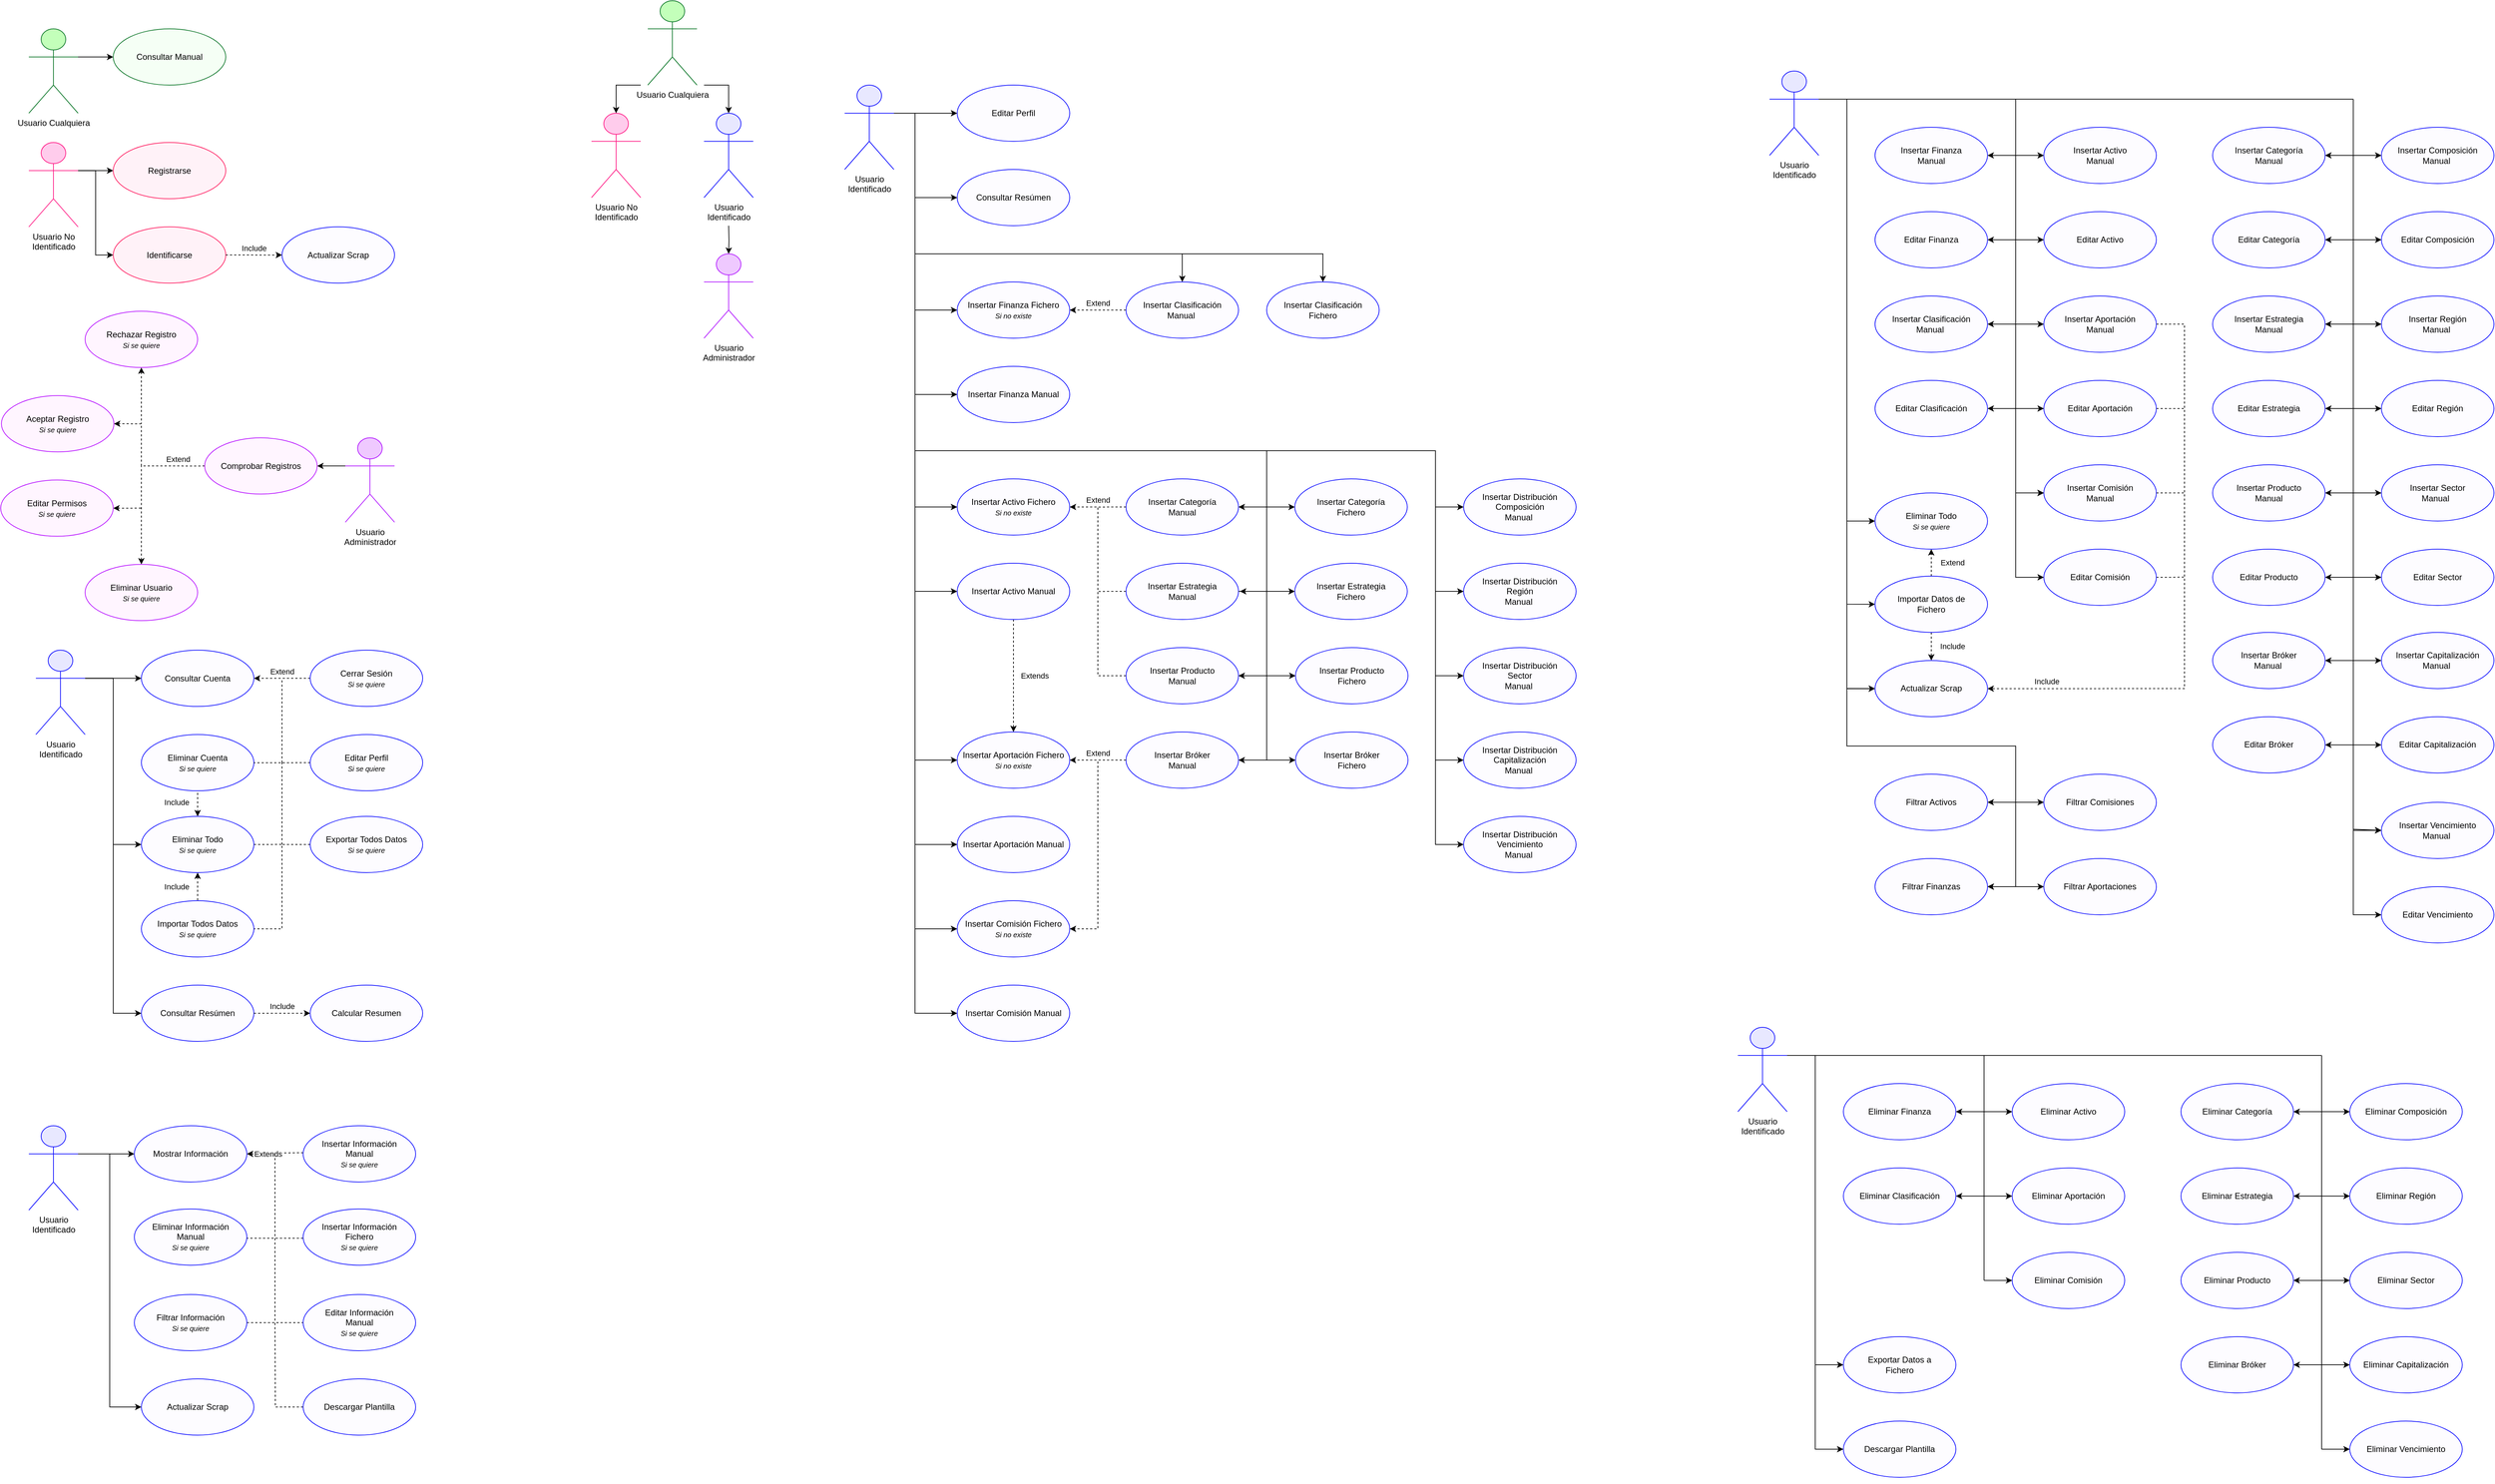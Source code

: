 <mxfile version="14.8.4" type="device"><diagram id="MhYskeNoEl5SRYsG8Hqk" name="Page-1"><mxGraphModel dx="1183" dy="753" grid="1" gridSize="10" guides="1" tooltips="1" connect="1" arrows="1" fold="1" page="1" pageScale="1" pageWidth="827" pageHeight="1169" math="0" shadow="0"><root><mxCell id="0"/><mxCell id="1" parent="0"/><mxCell id="zpl6OWZ7JBZfTK_pVuZu-12" style="edgeStyle=orthogonalEdgeStyle;rounded=0;orthogonalLoop=1;jettySize=auto;html=1;exitX=0;exitY=0.333;exitDx=0;exitDy=0;entryX=1;entryY=0.5;entryDx=0;entryDy=0;exitPerimeter=0;" parent="1" source="zpl6OWZ7JBZfTK_pVuZu-13" target="zpl6OWZ7JBZfTK_pVuZu-24" edge="1"><mxGeometry relative="1" as="geometry"/></mxCell><mxCell id="zpl6OWZ7JBZfTK_pVuZu-13" value="Usuario&lt;br&gt;Administrador" style="shape=umlActor;verticalLabelPosition=bottom;verticalAlign=top;html=1;outlineConnect=0;strokeColor=#B012FF;fillColor=#EFC9FF;direction=east;" parent="1" vertex="1"><mxGeometry x="530" y="661.67" width="70" height="120" as="geometry"/></mxCell><mxCell id="zpl6OWZ7JBZfTK_pVuZu-15" value="&lt;font&gt;&lt;font style=&quot;vertical-align: inherit&quot;&gt;&lt;font style=&quot;vertical-align: inherit&quot;&gt;&lt;font style=&quot;vertical-align: inherit&quot;&gt;&lt;font style=&quot;vertical-align: inherit&quot;&gt;Aceptar Registro&lt;/font&gt;&lt;/font&gt;&lt;br&gt;&lt;/font&gt;&lt;/font&gt;&lt;i&gt;&lt;font style=&quot;font-size: 10px&quot;&gt;&lt;font style=&quot;vertical-align: inherit&quot;&gt;&lt;font style=&quot;vertical-align: inherit&quot;&gt;&lt;font style=&quot;vertical-align: inherit&quot;&gt;&lt;font style=&quot;vertical-align: inherit&quot;&gt;&lt;font style=&quot;vertical-align: inherit&quot;&gt;&lt;font style=&quot;vertical-align: inherit&quot;&gt;Si se quiere&lt;/font&gt;&lt;/font&gt;&lt;/font&gt;&lt;/font&gt;&lt;/font&gt;&lt;/font&gt;&lt;/font&gt;&lt;/i&gt;&lt;/font&gt;" style="ellipse;whiteSpace=wrap;html=1;strokeColor=#B812FF;fillColor=#FFF5FF;rounded=1;direction=east;" parent="1" vertex="1"><mxGeometry x="41" y="601.67" width="160" height="80" as="geometry"/></mxCell><mxCell id="zpl6OWZ7JBZfTK_pVuZu-36" value="Extend" style="edgeStyle=orthogonalEdgeStyle;rounded=0;orthogonalLoop=1;jettySize=auto;html=1;exitX=0;exitY=0.5;exitDx=0;exitDy=0;entryX=1;entryY=0.5;entryDx=0;entryDy=0;dashed=1;startArrow=none;startFill=0;endArrow=classic;endFill=1;" parent="1" source="zpl6OWZ7JBZfTK_pVuZu-24" target="zpl6OWZ7JBZfTK_pVuZu-15" edge="1"><mxGeometry x="-0.598" y="-10" relative="1" as="geometry"><Array as="points"><mxPoint x="320" y="701.67"/><mxPoint x="240" y="701.67"/><mxPoint x="240" y="641.67"/></Array><mxPoint as="offset"/></mxGeometry></mxCell><mxCell id="zpl6OWZ7JBZfTK_pVuZu-24" value="&lt;font&gt;&lt;font style=&quot;vertical-align: inherit&quot;&gt;&lt;font style=&quot;vertical-align: inherit&quot;&gt;Comprobar Registros&lt;/font&gt;&lt;/font&gt;&lt;br&gt;&lt;/font&gt;" style="ellipse;whiteSpace=wrap;html=1;strokeColor=#B812FF;fillColor=#FFF5FF;rounded=1;direction=east;" parent="1" vertex="1"><mxGeometry x="330" y="661.67" width="160" height="80" as="geometry"/></mxCell><mxCell id="zpl6OWZ7JBZfTK_pVuZu-32" style="edgeStyle=orthogonalEdgeStyle;rounded=0;orthogonalLoop=1;jettySize=auto;html=1;exitX=0.5;exitY=1;exitDx=0;exitDy=0;dashed=1;startArrow=classic;startFill=1;endArrow=none;endFill=0;" parent="1" source="zpl6OWZ7JBZfTK_pVuZu-26" edge="1"><mxGeometry relative="1" as="geometry"><mxPoint x="240" y="641.67" as="targetPoint"/></mxGeometry></mxCell><mxCell id="zpl6OWZ7JBZfTK_pVuZu-26" value="&lt;font&gt;&lt;font style=&quot;vertical-align: inherit&quot;&gt;&lt;font style=&quot;vertical-align: inherit&quot;&gt;&lt;font style=&quot;vertical-align: inherit&quot;&gt;&lt;font style=&quot;vertical-align: inherit&quot;&gt;&lt;font style=&quot;vertical-align: inherit&quot;&gt;&lt;font style=&quot;vertical-align: inherit&quot;&gt;Rechazar Registro &lt;/font&gt;&lt;/font&gt;&lt;/font&gt;&lt;/font&gt;&lt;br&gt;&lt;/font&gt;&lt;/font&gt;&lt;/font&gt;&lt;i&gt;&lt;font style=&quot;font-size: 10px&quot;&gt;&lt;font style=&quot;vertical-align: inherit&quot;&gt;&lt;font style=&quot;vertical-align: inherit&quot;&gt;&lt;font style=&quot;vertical-align: inherit&quot;&gt;&lt;font style=&quot;vertical-align: inherit&quot;&gt;&lt;font style=&quot;vertical-align: inherit&quot;&gt;&lt;font style=&quot;vertical-align: inherit&quot;&gt;&lt;font style=&quot;vertical-align: inherit&quot;&gt;&lt;font style=&quot;vertical-align: inherit&quot;&gt;Si se quiere&lt;/font&gt;&lt;/font&gt;&lt;/font&gt;&lt;/font&gt;&lt;/font&gt;&lt;/font&gt;&lt;/font&gt;&lt;/font&gt;&lt;/font&gt;&lt;/i&gt;" style="ellipse;whiteSpace=wrap;html=1;strokeColor=#B812FF;fillColor=#FFF5FF;rounded=1;direction=east;" parent="1" vertex="1"><mxGeometry x="160" y="481.67" width="160" height="80" as="geometry"/></mxCell><mxCell id="p0zMwFgH5ArSR9jMGYr4-1" value="Usuario No&lt;br&gt;Identificado" style="shape=umlActor;verticalLabelPosition=bottom;verticalAlign=top;html=1;outlineConnect=0;strokeColor=#FF1783;fillColor=#FFCCEC;" parent="1" vertex="1"><mxGeometry x="880" y="200.0" width="70" height="120" as="geometry"/></mxCell><mxCell id="p0zMwFgH5ArSR9jMGYr4-18" style="edgeStyle=orthogonalEdgeStyle;rounded=0;orthogonalLoop=1;jettySize=auto;html=1;entryX=0.5;entryY=0;entryDx=0;entryDy=0;entryPerimeter=0;" parent="1" target="p0zMwFgH5ArSR9jMGYr4-15" edge="1"><mxGeometry relative="1" as="geometry"><mxPoint x="1040" y="160.0" as="sourcePoint"/><Array as="points"><mxPoint x="1075" y="160.0"/></Array></mxGeometry></mxCell><mxCell id="p0zMwFgH5ArSR9jMGYr4-19" style="edgeStyle=orthogonalEdgeStyle;rounded=0;orthogonalLoop=1;jettySize=auto;html=1;entryX=0.5;entryY=0;entryDx=0;entryDy=0;entryPerimeter=0;" parent="1" target="p0zMwFgH5ArSR9jMGYr4-1" edge="1"><mxGeometry relative="1" as="geometry"><mxPoint x="950" y="160.0" as="sourcePoint"/><Array as="points"><mxPoint x="915" y="160.0"/></Array></mxGeometry></mxCell><mxCell id="p0zMwFgH5ArSR9jMGYr4-6" value="&lt;font style=&quot;vertical-align: inherit&quot;&gt;&lt;font style=&quot;vertical-align: inherit&quot;&gt;Usuario Cualquiera&lt;/font&gt;&lt;/font&gt;" style="shape=umlActor;verticalLabelPosition=bottom;verticalAlign=top;html=1;outlineConnect=0;strokeColor=#097526;fillColor=#C3FFBA;" parent="1" vertex="1"><mxGeometry x="960" y="40" width="70" height="120" as="geometry"/></mxCell><mxCell id="p0zMwFgH5ArSR9jMGYr4-17" style="edgeStyle=orthogonalEdgeStyle;rounded=0;orthogonalLoop=1;jettySize=auto;html=1;entryX=0.5;entryY=0;entryDx=0;entryDy=0;entryPerimeter=0;" parent="1" target="p0zMwFgH5ArSR9jMGYr4-16" edge="1"><mxGeometry relative="1" as="geometry"><mxPoint x="1075" y="360.0" as="sourcePoint"/></mxGeometry></mxCell><mxCell id="p0zMwFgH5ArSR9jMGYr4-15" value="Usuario&lt;br&gt;Identificado" style="shape=umlActor;verticalLabelPosition=bottom;verticalAlign=top;html=1;outlineConnect=0;strokeColor=#0A0AFF;fillColor=#E8E8FF;" parent="1" vertex="1"><mxGeometry x="1040" y="200.0" width="70" height="120" as="geometry"/></mxCell><mxCell id="p0zMwFgH5ArSR9jMGYr4-16" value="Usuario&lt;br&gt;Administrador" style="shape=umlActor;verticalLabelPosition=bottom;verticalAlign=top;html=1;outlineConnect=0;strokeColor=#B012FF;fillColor=#EFC9FF;" parent="1" vertex="1"><mxGeometry x="1040" y="400.0" width="70" height="120" as="geometry"/></mxCell><mxCell id="p0zMwFgH5ArSR9jMGYr4-40" style="edgeStyle=orthogonalEdgeStyle;rounded=0;orthogonalLoop=1;jettySize=auto;html=1;exitX=1;exitY=0.333;exitDx=0;exitDy=0;exitPerimeter=0;entryX=0;entryY=0.5;entryDx=0;entryDy=0;" parent="1" source="p0zMwFgH5ArSR9jMGYr4-34" target="p0zMwFgH5ArSR9jMGYr4-35" edge="1"><mxGeometry relative="1" as="geometry"/></mxCell><mxCell id="p0zMwFgH5ArSR9jMGYr4-41" style="edgeStyle=orthogonalEdgeStyle;rounded=0;orthogonalLoop=1;jettySize=auto;html=1;exitX=1;exitY=0.333;exitDx=0;exitDy=0;exitPerimeter=0;entryX=0;entryY=0.5;entryDx=0;entryDy=0;" parent="1" source="p0zMwFgH5ArSR9jMGYr4-34" target="p0zMwFgH5ArSR9jMGYr4-36" edge="1"><mxGeometry relative="1" as="geometry"><Array as="points"><mxPoint x="1340" y="200"/><mxPoint x="1340" y="320"/></Array></mxGeometry></mxCell><mxCell id="p0zMwFgH5ArSR9jMGYr4-47" style="edgeStyle=orthogonalEdgeStyle;rounded=0;orthogonalLoop=1;jettySize=auto;html=1;exitX=1;exitY=0.333;exitDx=0;exitDy=0;exitPerimeter=0;entryX=0.5;entryY=0;entryDx=0;entryDy=0;" parent="1" source="p0zMwFgH5ArSR9jMGYr4-34" target="p0zMwFgH5ArSR9jMGYr4-38" edge="1"><mxGeometry relative="1" as="geometry"><Array as="points"><mxPoint x="1340" y="200"/><mxPoint x="1340" y="400"/><mxPoint x="1720" y="400"/></Array></mxGeometry></mxCell><mxCell id="p0zMwFgH5ArSR9jMGYr4-48" style="edgeStyle=orthogonalEdgeStyle;rounded=0;orthogonalLoop=1;jettySize=auto;html=1;exitX=1;exitY=0.333;exitDx=0;exitDy=0;exitPerimeter=0;entryX=0;entryY=0.5;entryDx=0;entryDy=0;" parent="1" source="p0zMwFgH5ArSR9jMGYr4-34" target="p0zMwFgH5ArSR9jMGYr4-37" edge="1"><mxGeometry relative="1" as="geometry"><Array as="points"><mxPoint x="1340" y="200"/><mxPoint x="1340" y="480"/></Array></mxGeometry></mxCell><mxCell id="p0zMwFgH5ArSR9jMGYr4-49" style="edgeStyle=orthogonalEdgeStyle;rounded=0;orthogonalLoop=1;jettySize=auto;html=1;exitX=1;exitY=0.333;exitDx=0;exitDy=0;exitPerimeter=0;entryX=0;entryY=0.5;entryDx=0;entryDy=0;" parent="1" source="p0zMwFgH5ArSR9jMGYr4-34" target="p0zMwFgH5ArSR9jMGYr4-39" edge="1"><mxGeometry relative="1" as="geometry"><Array as="points"><mxPoint x="1340" y="200"/><mxPoint x="1340" y="600"/></Array></mxGeometry></mxCell><mxCell id="p0zMwFgH5ArSR9jMGYr4-63" style="edgeStyle=orthogonalEdgeStyle;rounded=0;orthogonalLoop=1;jettySize=auto;html=1;exitX=1;exitY=0.333;exitDx=0;exitDy=0;exitPerimeter=0;entryX=0.5;entryY=0;entryDx=0;entryDy=0;" parent="1" source="p0zMwFgH5ArSR9jMGYr4-34" target="p0zMwFgH5ArSR9jMGYr4-62" edge="1"><mxGeometry relative="1" as="geometry"><mxPoint x="1870" y="430" as="targetPoint"/><Array as="points"><mxPoint x="1340" y="200"/><mxPoint x="1340" y="400"/><mxPoint x="1920" y="400"/></Array></mxGeometry></mxCell><mxCell id="p0zMwFgH5ArSR9jMGYr4-65" style="edgeStyle=orthogonalEdgeStyle;rounded=0;orthogonalLoop=1;jettySize=auto;html=1;exitX=1;exitY=0.333;exitDx=0;exitDy=0;exitPerimeter=0;entryX=0;entryY=0.5;entryDx=0;entryDy=0;" parent="1" source="p0zMwFgH5ArSR9jMGYr4-34" target="p0zMwFgH5ArSR9jMGYr4-55" edge="1"><mxGeometry relative="1" as="geometry"><mxPoint x="1340" y="670" as="targetPoint"/><Array as="points"><mxPoint x="1340" y="200"/><mxPoint x="1340" y="760"/></Array></mxGeometry></mxCell><mxCell id="p0zMwFgH5ArSR9jMGYr4-66" style="edgeStyle=orthogonalEdgeStyle;rounded=0;orthogonalLoop=1;jettySize=auto;html=1;exitX=1;exitY=0.333;exitDx=0;exitDy=0;exitPerimeter=0;entryX=0;entryY=0.5;entryDx=0;entryDy=0;" parent="1" source="p0zMwFgH5ArSR9jMGYr4-34" target="p0zMwFgH5ArSR9jMGYr4-64" edge="1"><mxGeometry relative="1" as="geometry"><mxPoint x="1320" y="760" as="targetPoint"/><Array as="points"><mxPoint x="1340" y="200"/><mxPoint x="1340" y="880"/></Array></mxGeometry></mxCell><mxCell id="p0zMwFgH5ArSR9jMGYr4-67" style="edgeStyle=orthogonalEdgeStyle;rounded=0;orthogonalLoop=1;jettySize=auto;html=1;exitX=1;exitY=0.333;exitDx=0;exitDy=0;exitPerimeter=0;entryX=1;entryY=0.5;entryDx=0;entryDy=0;" parent="1" source="p0zMwFgH5ArSR9jMGYr4-34" target="p0zMwFgH5ArSR9jMGYr4-58" edge="1"><mxGeometry relative="1" as="geometry"><Array as="points"><mxPoint x="1340" y="200"/><mxPoint x="1340" y="680"/><mxPoint x="1840" y="680"/><mxPoint x="1840" y="760"/></Array></mxGeometry></mxCell><mxCell id="p0zMwFgH5ArSR9jMGYr4-68" style="edgeStyle=orthogonalEdgeStyle;rounded=0;orthogonalLoop=1;jettySize=auto;html=1;exitX=1;exitY=0.333;exitDx=0;exitDy=0;exitPerimeter=0;" parent="1" source="p0zMwFgH5ArSR9jMGYr4-34" edge="1"><mxGeometry relative="1" as="geometry"><mxPoint x="1802" y="880" as="targetPoint"/><Array as="points"><mxPoint x="1340" y="200"/><mxPoint x="1340" y="680"/><mxPoint x="1840" y="680"/><mxPoint x="1840" y="880"/></Array></mxGeometry></mxCell><mxCell id="p0zMwFgH5ArSR9jMGYr4-69" style="edgeStyle=orthogonalEdgeStyle;rounded=0;orthogonalLoop=1;jettySize=auto;html=1;exitX=1;exitY=0.333;exitDx=0;exitDy=0;exitPerimeter=0;entryX=1;entryY=0.5;entryDx=0;entryDy=0;" parent="1" source="p0zMwFgH5ArSR9jMGYr4-34" target="p0zMwFgH5ArSR9jMGYr4-57" edge="1"><mxGeometry relative="1" as="geometry"><mxPoint x="1300" y="710" as="targetPoint"/><Array as="points"><mxPoint x="1340" y="200"/><mxPoint x="1340" y="680"/><mxPoint x="1840" y="680"/><mxPoint x="1840" y="1000"/></Array></mxGeometry></mxCell><mxCell id="p0zMwFgH5ArSR9jMGYr4-79" style="edgeStyle=orthogonalEdgeStyle;rounded=0;orthogonalLoop=1;jettySize=auto;html=1;exitX=1;exitY=0.333;exitDx=0;exitDy=0;exitPerimeter=0;endArrow=classic;endFill=1;entryX=0;entryY=0.5;entryDx=0;entryDy=0;" parent="1" source="p0zMwFgH5ArSR9jMGYr4-34" target="p0zMwFgH5ArSR9jMGYr4-54" edge="1"><mxGeometry relative="1" as="geometry"><mxPoint x="1320" y="828.824" as="targetPoint"/><Array as="points"><mxPoint x="1340" y="200"/><mxPoint x="1340" y="1120"/></Array></mxGeometry></mxCell><mxCell id="p0zMwFgH5ArSR9jMGYr4-80" style="edgeStyle=orthogonalEdgeStyle;rounded=0;orthogonalLoop=1;jettySize=auto;html=1;exitX=1;exitY=0.333;exitDx=0;exitDy=0;exitPerimeter=0;endArrow=classic;endFill=1;entryX=0;entryY=0.5;entryDx=0;entryDy=0;" parent="1" source="p0zMwFgH5ArSR9jMGYr4-34" target="p0zMwFgH5ArSR9jMGYr4-53" edge="1"><mxGeometry relative="1" as="geometry"><mxPoint x="1310.588" y="710" as="targetPoint"/><Array as="points"><mxPoint x="1340" y="200"/><mxPoint x="1340" y="1240"/></Array></mxGeometry></mxCell><mxCell id="p0zMwFgH5ArSR9jMGYr4-81" style="edgeStyle=orthogonalEdgeStyle;rounded=0;orthogonalLoop=1;jettySize=auto;html=1;exitX=1;exitY=0.333;exitDx=0;exitDy=0;exitPerimeter=0;endArrow=classic;endFill=1;entryX=0;entryY=0.5;entryDx=0;entryDy=0;" parent="1" source="p0zMwFgH5ArSR9jMGYr4-34" target="p0zMwFgH5ArSR9jMGYr4-59" edge="1"><mxGeometry relative="1" as="geometry"><mxPoint x="1311" y="1060" as="targetPoint"/><Array as="points"><mxPoint x="1340" y="200"/><mxPoint x="1340" y="1360"/></Array></mxGeometry></mxCell><mxCell id="p0zMwFgH5ArSR9jMGYr4-82" style="edgeStyle=orthogonalEdgeStyle;rounded=0;orthogonalLoop=1;jettySize=auto;html=1;exitX=1;exitY=0.333;exitDx=0;exitDy=0;exitPerimeter=0;endArrow=classic;endFill=1;entryX=0;entryY=0.5;entryDx=0;entryDy=0;" parent="1" source="p0zMwFgH5ArSR9jMGYr4-34" target="p0zMwFgH5ArSR9jMGYr4-60" edge="1"><mxGeometry relative="1" as="geometry"><mxPoint x="1280" y="1080" as="targetPoint"/><Array as="points"><mxPoint x="1340" y="200"/><mxPoint x="1340" y="1480"/></Array></mxGeometry></mxCell><mxCell id="p0zMwFgH5ArSR9jMGYr4-34" value="Usuario&lt;br&gt;Identificado" style="shape=umlActor;verticalLabelPosition=bottom;verticalAlign=top;html=1;outlineConnect=0;strokeColor=#0A0AFF;fillColor=#E8E8FF;" parent="1" vertex="1"><mxGeometry x="1240" y="160" width="70" height="120" as="geometry"/></mxCell><mxCell id="p0zMwFgH5ArSR9jMGYr4-35" value="Editar Perfil" style="ellipse;whiteSpace=wrap;html=1;strokeColor=#0A0AFF;fillColor=#FDFCFF;rounded=1;" parent="1" vertex="1"><mxGeometry x="1400" y="160" width="160" height="80" as="geometry"/></mxCell><mxCell id="p0zMwFgH5ArSR9jMGYr4-36" value="&lt;font style=&quot;vertical-align: inherit&quot;&gt;&lt;font style=&quot;vertical-align: inherit&quot;&gt;Consultar Resúmen&lt;/font&gt;&lt;/font&gt;" style="ellipse;whiteSpace=wrap;html=1;strokeColor=#0A0AFF;fillColor=#FDFCFF;rounded=1;" parent="1" vertex="1"><mxGeometry x="1400" y="280" width="160" height="80" as="geometry"/></mxCell><mxCell id="p0zMwFgH5ArSR9jMGYr4-37" value="Insertar Finanza Fichero&lt;br&gt;&lt;i&gt;&lt;font style=&quot;font-size: 10px&quot;&gt;Si no existe&lt;/font&gt;&lt;/i&gt;" style="ellipse;whiteSpace=wrap;html=1;strokeColor=#0A0AFF;fillColor=#FDFCFF;rounded=1;" parent="1" vertex="1"><mxGeometry x="1400" y="440" width="160" height="80" as="geometry"/></mxCell><mxCell id="p0zMwFgH5ArSR9jMGYr4-51" value="Extend" style="edgeStyle=orthogonalEdgeStyle;rounded=0;orthogonalLoop=1;jettySize=auto;html=1;exitX=0;exitY=0.5;exitDx=0;exitDy=0;entryX=1;entryY=0.5;entryDx=0;entryDy=0;dashed=1;" parent="1" source="p0zMwFgH5ArSR9jMGYr4-38" target="p0zMwFgH5ArSR9jMGYr4-37" edge="1"><mxGeometry y="-10" relative="1" as="geometry"><mxPoint as="offset"/></mxGeometry></mxCell><mxCell id="p0zMwFgH5ArSR9jMGYr4-38" value="Insertar Clasificación &lt;br&gt;Manual&amp;nbsp;" style="ellipse;whiteSpace=wrap;html=1;strokeColor=#0A0AFF;fillColor=#FDFCFF;rounded=1;" parent="1" vertex="1"><mxGeometry x="1640" y="440" width="160" height="80" as="geometry"/></mxCell><mxCell id="p0zMwFgH5ArSR9jMGYr4-39" value="Insertar Finanza Manual" style="ellipse;whiteSpace=wrap;html=1;strokeColor=#0A0AFF;fillColor=#FDFCFF;rounded=1;" parent="1" vertex="1"><mxGeometry x="1400" y="560" width="160" height="80" as="geometry"/></mxCell><mxCell id="p0zMwFgH5ArSR9jMGYr4-53" value="Insertar Aportación Manual" style="ellipse;whiteSpace=wrap;html=1;strokeColor=#0A0AFF;fillColor=#FDFCFF;rounded=1;" parent="1" vertex="1"><mxGeometry x="1400" y="1200" width="160" height="80" as="geometry"/></mxCell><mxCell id="p0zMwFgH5ArSR9jMGYr4-75" value="Extends" style="edgeStyle=orthogonalEdgeStyle;rounded=0;orthogonalLoop=1;jettySize=auto;html=1;exitX=0.5;exitY=1;exitDx=0;exitDy=0;dashed=1;endArrow=classic;endFill=1;entryX=0.5;entryY=0;entryDx=0;entryDy=0;" parent="1" source="p0zMwFgH5ArSR9jMGYr4-64" target="p0zMwFgH5ArSR9jMGYr4-54" edge="1"><mxGeometry y="30" relative="1" as="geometry"><mxPoint x="1440" y="970" as="targetPoint"/><mxPoint as="offset"/></mxGeometry></mxCell><mxCell id="p0zMwFgH5ArSR9jMGYr4-54" value="Insertar Aportación Fichero&lt;br&gt;&lt;i&gt;&lt;font style=&quot;font-size: 10px&quot;&gt;Si no existe&lt;/font&gt;&lt;/i&gt;" style="ellipse;whiteSpace=wrap;html=1;strokeColor=#0A0AFF;fillColor=#FDFCFF;rounded=1;" parent="1" vertex="1"><mxGeometry x="1400" y="1080" width="160" height="80" as="geometry"/></mxCell><mxCell id="p0zMwFgH5ArSR9jMGYr4-61" value="Extend" style="edgeStyle=orthogonalEdgeStyle;rounded=0;orthogonalLoop=1;jettySize=auto;html=1;exitX=0;exitY=0.5;exitDx=0;exitDy=0;dashed=1;entryX=1;entryY=0.5;entryDx=0;entryDy=0;" parent="1" source="p0zMwFgH5ArSR9jMGYr4-57" target="p0zMwFgH5ArSR9jMGYr4-55" edge="1"><mxGeometry x="0.75" y="-10" relative="1" as="geometry"><mxPoint x="1640" y="980" as="sourcePoint"/><mxPoint x="1590" y="850" as="targetPoint"/><Array as="points"><mxPoint x="1600" y="1000"/><mxPoint x="1600" y="760"/></Array><mxPoint as="offset"/></mxGeometry></mxCell><mxCell id="p0zMwFgH5ArSR9jMGYr4-55" value="Insertar Activo Fichero&lt;br&gt;&lt;i&gt;&lt;font style=&quot;font-size: 10px&quot;&gt;Si no existe&lt;/font&gt;&lt;/i&gt;" style="ellipse;whiteSpace=wrap;html=1;strokeColor=#0A0AFF;fillColor=#FDFCFF;rounded=1;" parent="1" vertex="1"><mxGeometry x="1400" y="720" width="160" height="80" as="geometry"/></mxCell><mxCell id="p0zMwFgH5ArSR9jMGYr4-74" style="edgeStyle=orthogonalEdgeStyle;rounded=0;orthogonalLoop=1;jettySize=auto;html=1;exitX=0;exitY=0.5;exitDx=0;exitDy=0;dashed=1;endArrow=none;endFill=0;" parent="1" source="p0zMwFgH5ArSR9jMGYr4-56" edge="1"><mxGeometry relative="1" as="geometry"><mxPoint x="1600" y="880.143" as="targetPoint"/></mxGeometry></mxCell><mxCell id="p0zMwFgH5ArSR9jMGYr4-56" value="Insertar Estrategia&lt;br&gt;Manual" style="ellipse;whiteSpace=wrap;html=1;strokeColor=#0A0AFF;fillColor=#FDFCFF;rounded=1;" parent="1" vertex="1"><mxGeometry x="1640" y="840" width="160" height="80" as="geometry"/></mxCell><mxCell id="p0zMwFgH5ArSR9jMGYr4-88" style="edgeStyle=orthogonalEdgeStyle;rounded=0;orthogonalLoop=1;jettySize=auto;html=1;exitX=1;exitY=0.5;exitDx=0;exitDy=0;entryX=0;entryY=0.5;entryDx=0;entryDy=0;endArrow=classic;endFill=1;" parent="1" source="p0zMwFgH5ArSR9jMGYr4-57" target="p0zMwFgH5ArSR9jMGYr4-85" edge="1"><mxGeometry relative="1" as="geometry"/></mxCell><mxCell id="p0zMwFgH5ArSR9jMGYr4-57" value="Insertar Producto&lt;br&gt;Manual" style="ellipse;whiteSpace=wrap;html=1;strokeColor=#0A0AFF;fillColor=#FDFCFF;rounded=1;" parent="1" vertex="1"><mxGeometry x="1640" y="960" width="160" height="80" as="geometry"/></mxCell><mxCell id="p0zMwFgH5ArSR9jMGYr4-73" style="edgeStyle=orthogonalEdgeStyle;rounded=0;orthogonalLoop=1;jettySize=auto;html=1;exitX=0;exitY=0.5;exitDx=0;exitDy=0;dashed=1;endArrow=none;endFill=0;" parent="1" source="p0zMwFgH5ArSR9jMGYr4-58" edge="1"><mxGeometry relative="1" as="geometry"><mxPoint x="1600" y="760.143" as="targetPoint"/></mxGeometry></mxCell><mxCell id="p0zMwFgH5ArSR9jMGYr4-58" value="Insertar Categoría&lt;br&gt;Manual" style="ellipse;whiteSpace=wrap;html=1;strokeColor=#0A0AFF;fillColor=#FDFCFF;rounded=1;" parent="1" vertex="1"><mxGeometry x="1640" y="720" width="160" height="80" as="geometry"/></mxCell><mxCell id="p0zMwFgH5ArSR9jMGYr4-59" value="Insertar Comisión Fichero&lt;br&gt;&lt;i&gt;&lt;font style=&quot;font-size: 10px&quot;&gt;Si no existe&lt;/font&gt;&lt;/i&gt;" style="ellipse;whiteSpace=wrap;html=1;strokeColor=#0A0AFF;fillColor=#FDFCFF;rounded=1;" parent="1" vertex="1"><mxGeometry x="1400" y="1320" width="160" height="80" as="geometry"/></mxCell><mxCell id="p0zMwFgH5ArSR9jMGYr4-60" value="Insertar Comisión Manual" style="ellipse;whiteSpace=wrap;html=1;strokeColor=#0A0AFF;fillColor=#FDFCFF;rounded=1;" parent="1" vertex="1"><mxGeometry x="1400" y="1440" width="160" height="80" as="geometry"/></mxCell><mxCell id="p0zMwFgH5ArSR9jMGYr4-62" value="Insertar Clasificación &lt;br&gt;Fichero" style="ellipse;whiteSpace=wrap;html=1;strokeColor=#0A0AFF;fillColor=#FDFCFF;rounded=1;" parent="1" vertex="1"><mxGeometry x="1840" y="440" width="160" height="80" as="geometry"/></mxCell><mxCell id="p0zMwFgH5ArSR9jMGYr4-64" value="Insertar Activo Manual" style="ellipse;whiteSpace=wrap;html=1;strokeColor=#0A0AFF;fillColor=#FDFCFF;rounded=1;" parent="1" vertex="1"><mxGeometry x="1400" y="840" width="160" height="80" as="geometry"/></mxCell><mxCell id="p0zMwFgH5ArSR9jMGYr4-78" value="Extend" style="edgeStyle=orthogonalEdgeStyle;rounded=0;orthogonalLoop=1;jettySize=auto;html=1;exitX=0;exitY=0.5;exitDx=0;exitDy=0;entryX=1;entryY=0.5;entryDx=0;entryDy=0;endArrow=classic;dashed=1;" parent="1" source="p0zMwFgH5ArSR9jMGYr4-76" target="p0zMwFgH5ArSR9jMGYr4-54" edge="1"><mxGeometry y="-10" relative="1" as="geometry"><mxPoint as="offset"/></mxGeometry></mxCell><mxCell id="p0zMwFgH5ArSR9jMGYr4-90" style="edgeStyle=orthogonalEdgeStyle;rounded=0;orthogonalLoop=1;jettySize=auto;html=1;exitX=1;exitY=0.5;exitDx=0;exitDy=0;entryX=0;entryY=0.5;entryDx=0;entryDy=0;endArrow=classic;endFill=1;" parent="1" source="p0zMwFgH5ArSR9jMGYr4-76" target="p0zMwFgH5ArSR9jMGYr4-89" edge="1"><mxGeometry relative="1" as="geometry"/></mxCell><mxCell id="p0zMwFgH5ArSR9jMGYr4-76" value="Insertar Bróker&lt;br&gt;Manual" style="ellipse;whiteSpace=wrap;html=1;strokeColor=#0A0AFF;fillColor=#FDFCFF;rounded=1;" parent="1" vertex="1"><mxGeometry x="1640" y="1080" width="160" height="80" as="geometry"/></mxCell><mxCell id="p0zMwFgH5ArSR9jMGYr4-77" value="" style="endArrow=classic;html=1;entryX=1;entryY=0.5;entryDx=0;entryDy=0;rounded=0;" parent="1" target="p0zMwFgH5ArSR9jMGYr4-76" edge="1"><mxGeometry width="50" height="50" relative="1" as="geometry"><mxPoint x="1840" y="1000" as="sourcePoint"/><mxPoint x="1870" y="1070" as="targetPoint"/><Array as="points"><mxPoint x="1840" y="1060"/><mxPoint x="1840" y="1120"/></Array></mxGeometry></mxCell><mxCell id="p0zMwFgH5ArSR9jMGYr4-83" value="Insertar Categoría&lt;br&gt;Fichero" style="ellipse;whiteSpace=wrap;html=1;strokeColor=#0A0AFF;fillColor=#FDFCFF;rounded=1;" parent="1" vertex="1"><mxGeometry x="1880" y="720" width="160" height="80" as="geometry"/></mxCell><mxCell id="p0zMwFgH5ArSR9jMGYr4-84" value="Insertar Estrategia&lt;br&gt;Fichero" style="ellipse;whiteSpace=wrap;html=1;strokeColor=#0A0AFF;fillColor=#FDFCFF;rounded=1;" parent="1" vertex="1"><mxGeometry x="1880" y="840" width="160" height="80" as="geometry"/></mxCell><mxCell id="p0zMwFgH5ArSR9jMGYr4-85" value="Insertar Producto&lt;br&gt;Fichero" style="ellipse;whiteSpace=wrap;html=1;strokeColor=#0A0AFF;fillColor=#FDFCFF;rounded=1;" parent="1" vertex="1"><mxGeometry x="1881" y="960" width="160" height="80" as="geometry"/></mxCell><mxCell id="p0zMwFgH5ArSR9jMGYr4-86" value="" style="endArrow=classic;html=1;" parent="1" edge="1"><mxGeometry width="50" height="50" relative="1" as="geometry"><mxPoint x="1810" y="760" as="sourcePoint"/><mxPoint x="1880" y="760" as="targetPoint"/></mxGeometry></mxCell><mxCell id="p0zMwFgH5ArSR9jMGYr4-87" value="" style="endArrow=classic;html=1;entryX=0;entryY=0.5;entryDx=0;entryDy=0;" parent="1" target="p0zMwFgH5ArSR9jMGYr4-84" edge="1"><mxGeometry width="50" height="50" relative="1" as="geometry"><mxPoint x="1800" y="880" as="sourcePoint"/><mxPoint x="1890" y="770" as="targetPoint"/></mxGeometry></mxCell><mxCell id="p0zMwFgH5ArSR9jMGYr4-89" value="Insertar Bróker&lt;br&gt;Fichero" style="ellipse;whiteSpace=wrap;html=1;strokeColor=#0A0AFF;fillColor=#FDFCFF;rounded=1;" parent="1" vertex="1"><mxGeometry x="1881" y="1080" width="160" height="80" as="geometry"/></mxCell><mxCell id="p0zMwFgH5ArSR9jMGYr4-91" value="" style="edgeStyle=orthogonalEdgeStyle;rounded=0;orthogonalLoop=1;jettySize=auto;html=1;exitX=0;exitY=0.5;exitDx=0;exitDy=0;entryX=1;entryY=0.5;entryDx=0;entryDy=0;endArrow=classic;dashed=1;" parent="1" source="p0zMwFgH5ArSR9jMGYr4-76" target="p0zMwFgH5ArSR9jMGYr4-59" edge="1"><mxGeometry y="-10" relative="1" as="geometry"><mxPoint x="1650" y="1130" as="sourcePoint"/><mxPoint x="1570" y="1130" as="targetPoint"/><mxPoint as="offset"/></mxGeometry></mxCell><mxCell id="p0zMwFgH5ArSR9jMGYr4-92" value="" style="endArrow=classic;html=1;entryX=0;entryY=0.5;entryDx=0;entryDy=0;rounded=0;" parent="1" target="p0zMwFgH5ArSR9jMGYr4-93" edge="1"><mxGeometry width="50" height="50" relative="1" as="geometry"><mxPoint x="1840" y="680" as="sourcePoint"/><mxPoint x="2130" y="680" as="targetPoint"/><Array as="points"><mxPoint x="2080" y="680"/><mxPoint x="2080" y="720"/><mxPoint x="2080" y="760"/></Array></mxGeometry></mxCell><mxCell id="p0zMwFgH5ArSR9jMGYr4-93" value="Insertar Distribución&lt;br&gt;Composición&lt;br&gt;Manual&amp;nbsp;" style="ellipse;whiteSpace=wrap;html=1;strokeColor=#0A0AFF;fillColor=#FDFCFF;rounded=1;" parent="1" vertex="1"><mxGeometry x="2120" y="720" width="160" height="80" as="geometry"/></mxCell><mxCell id="p0zMwFgH5ArSR9jMGYr4-94" value="Insertar Distribución&lt;br&gt;Región&lt;br&gt;Manual&amp;nbsp;" style="ellipse;whiteSpace=wrap;html=1;strokeColor=#0A0AFF;fillColor=#FDFCFF;rounded=1;" parent="1" vertex="1"><mxGeometry x="2120" y="840" width="160" height="80" as="geometry"/></mxCell><mxCell id="p0zMwFgH5ArSR9jMGYr4-95" value="Insertar Distribución&lt;br&gt;Sector&lt;br&gt;Manual&amp;nbsp;" style="ellipse;whiteSpace=wrap;html=1;strokeColor=#0A0AFF;fillColor=#FDFCFF;rounded=1;" parent="1" vertex="1"><mxGeometry x="2120" y="960" width="160" height="80" as="geometry"/></mxCell><mxCell id="p0zMwFgH5ArSR9jMGYr4-96" value="Insertar Distribución&lt;br&gt;Capitalización&lt;br&gt;Manual&amp;nbsp;" style="ellipse;whiteSpace=wrap;html=1;strokeColor=#0A0AFF;fillColor=#FDFCFF;rounded=1;" parent="1" vertex="1"><mxGeometry x="2120" y="1080" width="160" height="80" as="geometry"/></mxCell><mxCell id="p0zMwFgH5ArSR9jMGYr4-97" value="Insertar Distribución&lt;br&gt;Vencimiento&lt;br&gt;Manual&amp;nbsp;" style="ellipse;whiteSpace=wrap;html=1;strokeColor=#0A0AFF;fillColor=#FDFCFF;rounded=1;" parent="1" vertex="1"><mxGeometry x="2120" y="1200" width="160" height="80" as="geometry"/></mxCell><mxCell id="p0zMwFgH5ArSR9jMGYr4-98" style="edgeStyle=orthogonalEdgeStyle;rounded=0;orthogonalLoop=1;jettySize=auto;html=1;exitX=0.5;exitY=1;exitDx=0;exitDy=0;endArrow=classic;endFill=1;" parent="1" source="p0zMwFgH5ArSR9jMGYr4-97" target="p0zMwFgH5ArSR9jMGYr4-97" edge="1"><mxGeometry relative="1" as="geometry"/></mxCell><mxCell id="p0zMwFgH5ArSR9jMGYr4-99" value="" style="endArrow=classic;html=1;entryX=0;entryY=0.5;entryDx=0;entryDy=0;rounded=0;" parent="1" target="p0zMwFgH5ArSR9jMGYr4-94" edge="1"><mxGeometry width="50" height="50" relative="1" as="geometry"><mxPoint x="2080" y="760" as="sourcePoint"/><mxPoint x="2110" y="890" as="targetPoint"/><Array as="points"><mxPoint x="2080" y="880"/></Array></mxGeometry></mxCell><mxCell id="p0zMwFgH5ArSR9jMGYr4-100" value="" style="endArrow=classic;html=1;entryX=0;entryY=0.5;entryDx=0;entryDy=0;rounded=0;" parent="1" target="p0zMwFgH5ArSR9jMGYr4-95" edge="1"><mxGeometry width="50" height="50" relative="1" as="geometry"><mxPoint x="2080" y="870" as="sourcePoint"/><mxPoint x="2120" y="990" as="targetPoint"/><Array as="points"><mxPoint x="2080" y="1000"/></Array></mxGeometry></mxCell><mxCell id="p0zMwFgH5ArSR9jMGYr4-101" value="" style="endArrow=classic;html=1;entryX=0;entryY=0.5;entryDx=0;entryDy=0;rounded=0;" parent="1" target="p0zMwFgH5ArSR9jMGYr4-96" edge="1"><mxGeometry width="50" height="50" relative="1" as="geometry"><mxPoint x="2080" y="1000" as="sourcePoint"/><mxPoint x="2120" y="1110" as="targetPoint"/><Array as="points"><mxPoint x="2080" y="1120"/></Array></mxGeometry></mxCell><mxCell id="p0zMwFgH5ArSR9jMGYr4-102" value="" style="endArrow=classic;html=1;entryX=0;entryY=0.5;entryDx=0;entryDy=0;rounded=0;" parent="1" target="p0zMwFgH5ArSR9jMGYr4-97" edge="1"><mxGeometry width="50" height="50" relative="1" as="geometry"><mxPoint x="2080" y="1110" as="sourcePoint"/><mxPoint x="2110" y="1200" as="targetPoint"/><Array as="points"><mxPoint x="2080" y="1240"/></Array></mxGeometry></mxCell><mxCell id="ffo-Tn-0zbc0eNOskqhE-22" style="edgeStyle=orthogonalEdgeStyle;rounded=0;orthogonalLoop=1;jettySize=auto;html=1;exitX=1;exitY=0.333;exitDx=0;exitDy=0;exitPerimeter=0;endArrow=none;endFill=0;" parent="1" source="ffo-Tn-0zbc0eNOskqhE-4" edge="1"><mxGeometry relative="1" as="geometry"><mxPoint x="3385" y="180" as="targetPoint"/></mxGeometry></mxCell><mxCell id="ffo-Tn-0zbc0eNOskqhE-43" style="edgeStyle=orthogonalEdgeStyle;rounded=0;orthogonalLoop=1;jettySize=auto;html=1;exitX=1;exitY=0.333;exitDx=0;exitDy=0;exitPerimeter=0;startArrow=none;startFill=0;endArrow=classic;endFill=1;entryX=0;entryY=0.5;entryDx=0;entryDy=0;" parent="1" source="ffo-Tn-0zbc0eNOskqhE-4" target="ffo-Tn-0zbc0eNOskqhE-44" edge="1"><mxGeometry relative="1" as="geometry"><mxPoint x="2675" y="500" as="targetPoint"/><Array as="points"><mxPoint x="2665" y="180"/><mxPoint x="2665" y="898"/></Array></mxGeometry></mxCell><mxCell id="ffo-Tn-0zbc0eNOskqhE-105" style="edgeStyle=orthogonalEdgeStyle;rounded=0;orthogonalLoop=1;jettySize=auto;html=1;exitX=1;exitY=0.333;exitDx=0;exitDy=0;exitPerimeter=0;entryX=0;entryY=0.5;entryDx=0;entryDy=0;startArrow=none;startFill=0;endArrow=classic;endFill=1;" parent="1" source="ffo-Tn-0zbc0eNOskqhE-4" target="ffo-Tn-0zbc0eNOskqhE-103" edge="1"><mxGeometry relative="1" as="geometry"><Array as="points"><mxPoint x="2665" y="180"/><mxPoint x="2665" y="780"/></Array></mxGeometry></mxCell><mxCell id="ffo-Tn-0zbc0eNOskqhE-147" style="edgeStyle=orthogonalEdgeStyle;rounded=0;orthogonalLoop=1;jettySize=auto;html=1;exitX=1;exitY=0.333;exitDx=0;exitDy=0;exitPerimeter=0;startArrow=none;startFill=0;endArrow=classic;endFill=1;entryX=0;entryY=0.5;entryDx=0;entryDy=0;" parent="1" source="ffo-Tn-0zbc0eNOskqhE-4" target="ffo-Tn-0zbc0eNOskqhE-45" edge="1"><mxGeometry relative="1" as="geometry"><mxPoint x="2645" y="920" as="targetPoint"/></mxGeometry></mxCell><mxCell id="ffo-Tn-0zbc0eNOskqhE-4" value="Usuario&lt;br&gt;Identificado" style="shape=umlActor;verticalLabelPosition=bottom;verticalAlign=top;html=1;outlineConnect=0;strokeColor=#0A0AFF;fillColor=#E8E8FF;" parent="1" vertex="1"><mxGeometry x="2555" y="140" width="70" height="120" as="geometry"/></mxCell><mxCell id="ffo-Tn-0zbc0eNOskqhE-5" value="Insertar&amp;nbsp;Composición&lt;br&gt;Manual&amp;nbsp;" style="ellipse;whiteSpace=wrap;html=1;strokeColor=#0A0AFF;fillColor=#FDFCFF;rounded=1;" parent="1" vertex="1"><mxGeometry x="3425" y="220" width="160" height="80" as="geometry"/></mxCell><mxCell id="ffo-Tn-0zbc0eNOskqhE-6" value="Insertar&amp;nbsp;Región&lt;br&gt;Manual&amp;nbsp;" style="ellipse;whiteSpace=wrap;html=1;strokeColor=#0A0AFF;fillColor=#FDFCFF;rounded=1;" parent="1" vertex="1"><mxGeometry x="3425" y="460" width="160" height="80" as="geometry"/></mxCell><mxCell id="ffo-Tn-0zbc0eNOskqhE-7" value="Insertar&amp;nbsp;Sector&lt;br&gt;Manual&amp;nbsp;&lt;i&gt;&lt;font style=&quot;font-size: 10px&quot;&gt;&amp;nbsp;&lt;/font&gt;&lt;/i&gt;" style="ellipse;whiteSpace=wrap;html=1;strokeColor=#0A0AFF;fillColor=#FDFCFF;rounded=1;" parent="1" vertex="1"><mxGeometry x="3425" y="700" width="160" height="80" as="geometry"/></mxCell><mxCell id="ffo-Tn-0zbc0eNOskqhE-8" value="Insertar&amp;nbsp;Capitalización&lt;br&gt;Manual&amp;nbsp;" style="ellipse;whiteSpace=wrap;html=1;strokeColor=#0A0AFF;fillColor=#FDFCFF;rounded=1;" parent="1" vertex="1"><mxGeometry x="3425" y="938.33" width="160" height="80" as="geometry"/></mxCell><mxCell id="zpl6OWZ7JBZfTK_pVuZu-51" style="edgeStyle=orthogonalEdgeStyle;rounded=0;orthogonalLoop=1;jettySize=auto;html=1;exitX=0;exitY=0.5;exitDx=0;exitDy=0;entryX=0;entryY=0.5;entryDx=0;entryDy=0;startArrow=classic;startFill=1;endArrow=classic;endFill=1;" parent="1" source="ffo-Tn-0zbc0eNOskqhE-9" target="ffo-Tn-0zbc0eNOskqhE-112" edge="1"><mxGeometry relative="1" as="geometry"><Array as="points"><mxPoint x="3385" y="1220"/><mxPoint x="3385" y="1340"/></Array></mxGeometry></mxCell><mxCell id="ffo-Tn-0zbc0eNOskqhE-9" value="Insertar&amp;nbsp;Vencimiento&lt;br&gt;Manual&amp;nbsp;" style="ellipse;whiteSpace=wrap;html=1;strokeColor=#0A0AFF;fillColor=#FDFCFF;rounded=1;" parent="1" vertex="1"><mxGeometry x="3425" y="1180" width="160" height="80" as="geometry"/></mxCell><mxCell id="ffo-Tn-0zbc0eNOskqhE-10" style="edgeStyle=orthogonalEdgeStyle;rounded=0;orthogonalLoop=1;jettySize=auto;html=1;exitX=0.5;exitY=1;exitDx=0;exitDy=0;endArrow=classic;endFill=1;" parent="1" source="ffo-Tn-0zbc0eNOskqhE-9" target="ffo-Tn-0zbc0eNOskqhE-9" edge="1"><mxGeometry relative="1" as="geometry"/></mxCell><mxCell id="ffo-Tn-0zbc0eNOskqhE-37" style="edgeStyle=orthogonalEdgeStyle;rounded=0;orthogonalLoop=1;jettySize=auto;html=1;startArrow=classic;startFill=1;endArrow=classic;endFill=1;" parent="1" source="ffo-Tn-0zbc0eNOskqhE-12" target="ffo-Tn-0zbc0eNOskqhE-6" edge="1"><mxGeometry relative="1" as="geometry"/></mxCell><mxCell id="ffo-Tn-0zbc0eNOskqhE-12" value="Insertar Estrategia&lt;br&gt;Manual" style="ellipse;whiteSpace=wrap;html=1;strokeColor=#0A0AFF;fillColor=#FDFCFF;rounded=1;" parent="1" vertex="1"><mxGeometry x="3185" y="460" width="160" height="80" as="geometry"/></mxCell><mxCell id="ffo-Tn-0zbc0eNOskqhE-38" style="edgeStyle=orthogonalEdgeStyle;rounded=0;orthogonalLoop=1;jettySize=auto;html=1;exitX=1;exitY=0.5;exitDx=0;exitDy=0;entryX=0;entryY=0.5;entryDx=0;entryDy=0;startArrow=classic;startFill=1;endArrow=classic;endFill=1;" parent="1" source="ffo-Tn-0zbc0eNOskqhE-13" target="ffo-Tn-0zbc0eNOskqhE-7" edge="1"><mxGeometry relative="1" as="geometry"/></mxCell><mxCell id="ffo-Tn-0zbc0eNOskqhE-13" value="Insertar Producto&lt;br&gt;Manual" style="ellipse;whiteSpace=wrap;html=1;strokeColor=#0A0AFF;fillColor=#FDFCFF;rounded=1;" parent="1" vertex="1"><mxGeometry x="3185" y="700" width="160" height="80" as="geometry"/></mxCell><mxCell id="ffo-Tn-0zbc0eNOskqhE-36" style="edgeStyle=orthogonalEdgeStyle;rounded=0;orthogonalLoop=1;jettySize=auto;html=1;entryX=0;entryY=0.5;entryDx=0;entryDy=0;startArrow=classic;startFill=1;endArrow=classic;endFill=1;" parent="1" source="ffo-Tn-0zbc0eNOskqhE-15" target="ffo-Tn-0zbc0eNOskqhE-5" edge="1"><mxGeometry relative="1" as="geometry"/></mxCell><mxCell id="ffo-Tn-0zbc0eNOskqhE-15" value="Insertar Categoría&lt;br&gt;Manual" style="ellipse;whiteSpace=wrap;html=1;strokeColor=#0A0AFF;fillColor=#FDFCFF;rounded=1;" parent="1" vertex="1"><mxGeometry x="3185" y="220" width="160" height="80" as="geometry"/></mxCell><mxCell id="ffo-Tn-0zbc0eNOskqhE-39" style="edgeStyle=orthogonalEdgeStyle;rounded=0;orthogonalLoop=1;jettySize=auto;html=1;exitX=1;exitY=0.5;exitDx=0;exitDy=0;startArrow=classic;startFill=1;endArrow=classic;endFill=1;" parent="1" source="ffo-Tn-0zbc0eNOskqhE-16" target="ffo-Tn-0zbc0eNOskqhE-8" edge="1"><mxGeometry relative="1" as="geometry"/></mxCell><mxCell id="ffo-Tn-0zbc0eNOskqhE-16" value="Insertar Bróker&lt;br&gt;Manual&lt;i&gt;&lt;font style=&quot;font-size: 10px&quot;&gt;&amp;nbsp;&lt;/font&gt;&lt;/i&gt;" style="ellipse;whiteSpace=wrap;html=1;strokeColor=#0A0AFF;fillColor=#FDFCFF;rounded=1;" parent="1" vertex="1"><mxGeometry x="3185" y="938.33" width="160" height="80" as="geometry"/></mxCell><mxCell id="ffo-Tn-0zbc0eNOskqhE-28" style="edgeStyle=orthogonalEdgeStyle;rounded=0;orthogonalLoop=1;jettySize=auto;html=1;entryX=0;entryY=0.5;entryDx=0;entryDy=0;startArrow=classic;startFill=1;endArrow=classic;endFill=1;" parent="1" source="ffo-Tn-0zbc0eNOskqhE-17" target="ffo-Tn-0zbc0eNOskqhE-19" edge="1"><mxGeometry relative="1" as="geometry"/></mxCell><mxCell id="ffo-Tn-0zbc0eNOskqhE-17" value="Insertar Clasificación &lt;br&gt;Manual&amp;nbsp;" style="ellipse;whiteSpace=wrap;html=1;strokeColor=#0A0AFF;fillColor=#FDFCFF;rounded=1;" parent="1" vertex="1"><mxGeometry x="2705" y="460" width="160" height="80" as="geometry"/></mxCell><mxCell id="ffo-Tn-0zbc0eNOskqhE-27" style="edgeStyle=orthogonalEdgeStyle;rounded=0;orthogonalLoop=1;jettySize=auto;html=1;exitX=1;exitY=0.5;exitDx=0;exitDy=0;entryX=0;entryY=0.5;entryDx=0;entryDy=0;endArrow=classic;endFill=1;startArrow=classic;startFill=1;" parent="1" source="ffo-Tn-0zbc0eNOskqhE-18" target="ffo-Tn-0zbc0eNOskqhE-21" edge="1"><mxGeometry relative="1" as="geometry"/></mxCell><mxCell id="ffo-Tn-0zbc0eNOskqhE-18" value="Insertar Finanza &lt;br&gt;Manual" style="ellipse;whiteSpace=wrap;html=1;strokeColor=#0A0AFF;fillColor=#FDFCFF;rounded=1;" parent="1" vertex="1"><mxGeometry x="2705" y="220" width="160" height="80" as="geometry"/></mxCell><mxCell id="ffo-Tn-0zbc0eNOskqhE-123" value="Include" style="edgeStyle=orthogonalEdgeStyle;rounded=0;orthogonalLoop=1;jettySize=auto;html=1;startArrow=none;startFill=0;endArrow=classic;endFill=1;dashed=1;entryX=1;entryY=0.5;entryDx=0;entryDy=0;" parent="1" source="ffo-Tn-0zbc0eNOskqhE-19" target="ffo-Tn-0zbc0eNOskqhE-45" edge="1"><mxGeometry x="0.799" y="-10" relative="1" as="geometry"><mxPoint x="2875" y="1060" as="targetPoint"/><Array as="points"><mxPoint x="3145" y="500"/><mxPoint x="3145" y="1018"/></Array><mxPoint as="offset"/></mxGeometry></mxCell><mxCell id="ffo-Tn-0zbc0eNOskqhE-19" value="Insertar Aportación &lt;br&gt;Manual" style="ellipse;whiteSpace=wrap;html=1;strokeColor=#0A0AFF;fillColor=#FDFCFF;rounded=1;" parent="1" vertex="1"><mxGeometry x="2945" y="460" width="160" height="80" as="geometry"/></mxCell><mxCell id="ffo-Tn-0zbc0eNOskqhE-21" value="Insertar Activo &lt;br&gt;Manual" style="ellipse;whiteSpace=wrap;html=1;strokeColor=#0A0AFF;fillColor=#FDFCFF;rounded=1;" parent="1" vertex="1"><mxGeometry x="2945" y="220" width="160" height="80" as="geometry"/></mxCell><mxCell id="ffo-Tn-0zbc0eNOskqhE-23" value="" style="endArrow=none;html=1;" parent="1" edge="1"><mxGeometry width="50" height="50" relative="1" as="geometry"><mxPoint x="2905" y="180" as="sourcePoint"/><mxPoint x="2905" y="740" as="targetPoint"/></mxGeometry></mxCell><mxCell id="ffo-Tn-0zbc0eNOskqhE-25" value="" style="endArrow=none;html=1;" parent="1" edge="1"><mxGeometry width="50" height="50" relative="1" as="geometry"><mxPoint x="3385" y="180" as="sourcePoint"/><mxPoint x="3385" y="1220" as="targetPoint"/></mxGeometry></mxCell><mxCell id="ffo-Tn-0zbc0eNOskqhE-29" value="" style="endArrow=classic;html=1;entryX=0;entryY=0.5;entryDx=0;entryDy=0;" parent="1" target="ffo-Tn-0zbc0eNOskqhE-20" edge="1"><mxGeometry width="50" height="50" relative="1" as="geometry"><mxPoint x="2905" y="740" as="sourcePoint"/><mxPoint x="2945" y="660" as="targetPoint"/></mxGeometry></mxCell><mxCell id="ffo-Tn-0zbc0eNOskqhE-42" value="" style="endArrow=classic;html=1;entryX=0;entryY=0.5;entryDx=0;entryDy=0;" parent="1" target="ffo-Tn-0zbc0eNOskqhE-9" edge="1"><mxGeometry width="50" height="50" relative="1" as="geometry"><mxPoint x="3385" y="1218.33" as="sourcePoint"/><mxPoint x="3435" y="1168.33" as="targetPoint"/></mxGeometry></mxCell><mxCell id="ffo-Tn-0zbc0eNOskqhE-104" value="Extend" style="edgeStyle=orthogonalEdgeStyle;rounded=0;orthogonalLoop=1;jettySize=auto;html=1;exitX=0.5;exitY=0;exitDx=0;exitDy=0;entryX=0.5;entryY=1;entryDx=0;entryDy=0;startArrow=none;endArrow=classic;dashed=1;" parent="1" source="ffo-Tn-0zbc0eNOskqhE-44" target="ffo-Tn-0zbc0eNOskqhE-103" edge="1"><mxGeometry y="-30" relative="1" as="geometry"><mxPoint as="offset"/></mxGeometry></mxCell><mxCell id="ffo-Tn-0zbc0eNOskqhE-127" value="Include" style="edgeStyle=orthogonalEdgeStyle;rounded=0;orthogonalLoop=1;jettySize=auto;html=1;exitX=0.5;exitY=1;exitDx=0;exitDy=0;entryX=0.5;entryY=0;entryDx=0;entryDy=0;dashed=1;startArrow=none;startFill=0;endArrow=classic;endFill=1;" parent="1" source="ffo-Tn-0zbc0eNOskqhE-44" target="ffo-Tn-0zbc0eNOskqhE-45" edge="1"><mxGeometry y="30" relative="1" as="geometry"><mxPoint as="offset"/></mxGeometry></mxCell><mxCell id="zpl6OWZ7JBZfTK_pVuZu-76" style="edgeStyle=orthogonalEdgeStyle;rounded=0;orthogonalLoop=1;jettySize=auto;html=1;exitX=0;exitY=0.5;exitDx=0;exitDy=0;entryX=1;entryY=0.5;entryDx=0;entryDy=0;startArrow=classic;startFill=1;endArrow=classic;endFill=1;" parent="1" source="ffo-Tn-0zbc0eNOskqhE-45" target="zpl6OWZ7JBZfTK_pVuZu-71" edge="1"><mxGeometry relative="1" as="geometry"><Array as="points"><mxPoint x="2665" y="1018"/><mxPoint x="2665" y="1100"/><mxPoint x="2905" y="1100"/><mxPoint x="2905" y="1300"/></Array></mxGeometry></mxCell><mxCell id="ffo-Tn-0zbc0eNOskqhE-45" value="Actualizar Scrap" style="ellipse;whiteSpace=wrap;html=1;strokeColor=#0A0AFF;fillColor=#FDFCFF;rounded=1;" parent="1" vertex="1"><mxGeometry x="2705" y="978.33" width="160" height="80" as="geometry"/></mxCell><mxCell id="ffo-Tn-0zbc0eNOskqhE-64" style="edgeStyle=orthogonalEdgeStyle;rounded=0;orthogonalLoop=1;jettySize=auto;html=1;exitX=1;exitY=0.333;exitDx=0;exitDy=0;exitPerimeter=0;endArrow=none;endFill=0;" parent="1" source="ffo-Tn-0zbc0eNOskqhE-67" edge="1"><mxGeometry relative="1" as="geometry"><mxPoint x="3340" y="1540" as="targetPoint"/></mxGeometry></mxCell><mxCell id="ffo-Tn-0zbc0eNOskqhE-99" style="edgeStyle=orthogonalEdgeStyle;rounded=0;orthogonalLoop=1;jettySize=auto;html=1;exitX=1;exitY=0.333;exitDx=0;exitDy=0;exitPerimeter=0;startArrow=none;startFill=0;endArrow=classic;endFill=1;entryX=0;entryY=0.5;entryDx=0;entryDy=0;" parent="1" source="ffo-Tn-0zbc0eNOskqhE-67" target="ffo-Tn-0zbc0eNOskqhE-98" edge="1"><mxGeometry relative="1" as="geometry"><mxPoint x="2630" y="2000" as="targetPoint"/></mxGeometry></mxCell><mxCell id="ffo-Tn-0zbc0eNOskqhE-100" style="edgeStyle=orthogonalEdgeStyle;rounded=0;orthogonalLoop=1;jettySize=auto;html=1;exitX=1;exitY=0.333;exitDx=0;exitDy=0;exitPerimeter=0;startArrow=none;startFill=0;endArrow=classic;endFill=1;entryX=0;entryY=0.5;entryDx=0;entryDy=0;" parent="1" source="ffo-Tn-0zbc0eNOskqhE-67" target="ffo-Tn-0zbc0eNOskqhE-94" edge="1"><mxGeometry relative="1" as="geometry"><mxPoint x="2610" y="1870" as="targetPoint"/></mxGeometry></mxCell><mxCell id="ffo-Tn-0zbc0eNOskqhE-67" value="Usuario&lt;br&gt;Identificado" style="shape=umlActor;verticalLabelPosition=bottom;verticalAlign=top;html=1;outlineConnect=0;strokeColor=#0A0AFF;fillColor=#E8E8FF;" parent="1" vertex="1"><mxGeometry x="2510" y="1500" width="70" height="120" as="geometry"/></mxCell><mxCell id="ffo-Tn-0zbc0eNOskqhE-68" value="Eliminar&amp;nbsp;Composición" style="ellipse;whiteSpace=wrap;html=1;strokeColor=#0A0AFF;fillColor=#FDFCFF;rounded=1;" parent="1" vertex="1"><mxGeometry x="3380" y="1580" width="160" height="80" as="geometry"/></mxCell><mxCell id="ffo-Tn-0zbc0eNOskqhE-69" value="Eliminar&amp;nbsp;Región" style="ellipse;whiteSpace=wrap;html=1;strokeColor=#0A0AFF;fillColor=#FDFCFF;rounded=1;" parent="1" vertex="1"><mxGeometry x="3380" y="1700" width="160" height="80" as="geometry"/></mxCell><mxCell id="ffo-Tn-0zbc0eNOskqhE-70" value="Eliminar&amp;nbsp;Sector" style="ellipse;whiteSpace=wrap;html=1;strokeColor=#0A0AFF;fillColor=#FDFCFF;rounded=1;" parent="1" vertex="1"><mxGeometry x="3380" y="1820" width="160" height="80" as="geometry"/></mxCell><mxCell id="ffo-Tn-0zbc0eNOskqhE-71" value="Eliminar&amp;nbsp;Capitalización" style="ellipse;whiteSpace=wrap;html=1;strokeColor=#0A0AFF;fillColor=#FDFCFF;rounded=1;" parent="1" vertex="1"><mxGeometry x="3380" y="1940" width="160" height="80" as="geometry"/></mxCell><mxCell id="ffo-Tn-0zbc0eNOskqhE-72" value="Eliminar&amp;nbsp;Vencimiento" style="ellipse;whiteSpace=wrap;html=1;strokeColor=#0A0AFF;fillColor=#FDFCFF;rounded=1;" parent="1" vertex="1"><mxGeometry x="3380" y="2060" width="160" height="80" as="geometry"/></mxCell><mxCell id="ffo-Tn-0zbc0eNOskqhE-73" style="edgeStyle=orthogonalEdgeStyle;rounded=0;orthogonalLoop=1;jettySize=auto;html=1;exitX=0.5;exitY=1;exitDx=0;exitDy=0;endArrow=classic;endFill=1;" parent="1" source="ffo-Tn-0zbc0eNOskqhE-72" target="ffo-Tn-0zbc0eNOskqhE-72" edge="1"><mxGeometry relative="1" as="geometry"/></mxCell><mxCell id="ffo-Tn-0zbc0eNOskqhE-74" style="edgeStyle=orthogonalEdgeStyle;rounded=0;orthogonalLoop=1;jettySize=auto;html=1;startArrow=classic;startFill=1;endArrow=classic;endFill=1;" parent="1" source="ffo-Tn-0zbc0eNOskqhE-75" target="ffo-Tn-0zbc0eNOskqhE-69" edge="1"><mxGeometry relative="1" as="geometry"/></mxCell><mxCell id="ffo-Tn-0zbc0eNOskqhE-75" value="Eliminar&amp;nbsp;Estrategia" style="ellipse;whiteSpace=wrap;html=1;strokeColor=#0A0AFF;fillColor=#FDFCFF;rounded=1;" parent="1" vertex="1"><mxGeometry x="3140" y="1700" width="160" height="80" as="geometry"/></mxCell><mxCell id="ffo-Tn-0zbc0eNOskqhE-76" style="edgeStyle=orthogonalEdgeStyle;rounded=0;orthogonalLoop=1;jettySize=auto;html=1;exitX=1;exitY=0.5;exitDx=0;exitDy=0;entryX=0;entryY=0.5;entryDx=0;entryDy=0;startArrow=classic;startFill=1;endArrow=classic;endFill=1;" parent="1" source="ffo-Tn-0zbc0eNOskqhE-77" target="ffo-Tn-0zbc0eNOskqhE-70" edge="1"><mxGeometry relative="1" as="geometry"/></mxCell><mxCell id="ffo-Tn-0zbc0eNOskqhE-77" value="Eliminar&amp;nbsp;Producto" style="ellipse;whiteSpace=wrap;html=1;strokeColor=#0A0AFF;fillColor=#FDFCFF;rounded=1;" parent="1" vertex="1"><mxGeometry x="3140" y="1820" width="160" height="80" as="geometry"/></mxCell><mxCell id="ffo-Tn-0zbc0eNOskqhE-78" style="edgeStyle=orthogonalEdgeStyle;rounded=0;orthogonalLoop=1;jettySize=auto;html=1;entryX=0;entryY=0.5;entryDx=0;entryDy=0;startArrow=classic;startFill=1;endArrow=classic;endFill=1;" parent="1" source="ffo-Tn-0zbc0eNOskqhE-79" target="ffo-Tn-0zbc0eNOskqhE-68" edge="1"><mxGeometry relative="1" as="geometry"/></mxCell><mxCell id="ffo-Tn-0zbc0eNOskqhE-79" value="Eliminar&amp;nbsp;Categoría" style="ellipse;whiteSpace=wrap;html=1;strokeColor=#0A0AFF;fillColor=#FDFCFF;rounded=1;" parent="1" vertex="1"><mxGeometry x="3140" y="1580" width="160" height="80" as="geometry"/></mxCell><mxCell id="ffo-Tn-0zbc0eNOskqhE-80" style="edgeStyle=orthogonalEdgeStyle;rounded=0;orthogonalLoop=1;jettySize=auto;html=1;exitX=1;exitY=0.5;exitDx=0;exitDy=0;startArrow=classic;startFill=1;endArrow=classic;endFill=1;" parent="1" source="ffo-Tn-0zbc0eNOskqhE-81" target="ffo-Tn-0zbc0eNOskqhE-71" edge="1"><mxGeometry relative="1" as="geometry"/></mxCell><mxCell id="ffo-Tn-0zbc0eNOskqhE-81" value="Eliminar&amp;nbsp;Bróker" style="ellipse;whiteSpace=wrap;html=1;strokeColor=#0A0AFF;fillColor=#FDFCFF;rounded=1;" parent="1" vertex="1"><mxGeometry x="3140" y="1940" width="160" height="80" as="geometry"/></mxCell><mxCell id="ffo-Tn-0zbc0eNOskqhE-82" style="edgeStyle=orthogonalEdgeStyle;rounded=0;orthogonalLoop=1;jettySize=auto;html=1;entryX=0;entryY=0.5;entryDx=0;entryDy=0;startArrow=classic;startFill=1;endArrow=classic;endFill=1;" parent="1" source="ffo-Tn-0zbc0eNOskqhE-83" target="ffo-Tn-0zbc0eNOskqhE-86" edge="1"><mxGeometry relative="1" as="geometry"/></mxCell><mxCell id="ffo-Tn-0zbc0eNOskqhE-83" value="Eliminar&amp;nbsp;Clasificación" style="ellipse;whiteSpace=wrap;html=1;strokeColor=#0A0AFF;fillColor=#FDFCFF;rounded=1;" parent="1" vertex="1"><mxGeometry x="2660" y="1700" width="160" height="80" as="geometry"/></mxCell><mxCell id="ffo-Tn-0zbc0eNOskqhE-84" style="edgeStyle=orthogonalEdgeStyle;rounded=0;orthogonalLoop=1;jettySize=auto;html=1;exitX=1;exitY=0.5;exitDx=0;exitDy=0;entryX=0;entryY=0.5;entryDx=0;entryDy=0;endArrow=classic;endFill=1;startArrow=classic;startFill=1;" parent="1" source="ffo-Tn-0zbc0eNOskqhE-85" target="ffo-Tn-0zbc0eNOskqhE-88" edge="1"><mxGeometry relative="1" as="geometry"/></mxCell><mxCell id="ffo-Tn-0zbc0eNOskqhE-85" value="Eliminar Finanza " style="ellipse;whiteSpace=wrap;html=1;strokeColor=#0A0AFF;fillColor=#FDFCFF;rounded=1;" parent="1" vertex="1"><mxGeometry x="2660" y="1580" width="160" height="80" as="geometry"/></mxCell><mxCell id="ffo-Tn-0zbc0eNOskqhE-86" value="Eliminar&amp;nbsp;Aportación " style="ellipse;whiteSpace=wrap;html=1;strokeColor=#0A0AFF;fillColor=#FDFCFF;rounded=1;" parent="1" vertex="1"><mxGeometry x="2900" y="1700" width="160" height="80" as="geometry"/></mxCell><mxCell id="ffo-Tn-0zbc0eNOskqhE-87" value="Eliminar&amp;nbsp;Comisión" style="ellipse;whiteSpace=wrap;html=1;strokeColor=#0A0AFF;fillColor=#FDFCFF;rounded=1;" parent="1" vertex="1"><mxGeometry x="2900" y="1820" width="160" height="80" as="geometry"/></mxCell><mxCell id="ffo-Tn-0zbc0eNOskqhE-88" value="Eliminar&amp;nbsp;Activo" style="ellipse;whiteSpace=wrap;html=1;strokeColor=#0A0AFF;fillColor=#FDFCFF;rounded=1;" parent="1" vertex="1"><mxGeometry x="2900" y="1580" width="160" height="80" as="geometry"/></mxCell><mxCell id="ffo-Tn-0zbc0eNOskqhE-89" value="" style="endArrow=none;html=1;" parent="1" edge="1"><mxGeometry width="50" height="50" relative="1" as="geometry"><mxPoint x="2860" y="1540" as="sourcePoint"/><mxPoint x="2860" y="1860" as="targetPoint"/></mxGeometry></mxCell><mxCell id="ffo-Tn-0zbc0eNOskqhE-90" value="" style="endArrow=none;html=1;" parent="1" edge="1"><mxGeometry width="50" height="50" relative="1" as="geometry"><mxPoint x="3340" y="1540" as="sourcePoint"/><mxPoint x="3340" y="2100" as="targetPoint"/></mxGeometry></mxCell><mxCell id="ffo-Tn-0zbc0eNOskqhE-91" value="" style="endArrow=classic;html=1;" parent="1" target="ffo-Tn-0zbc0eNOskqhE-87" edge="1"><mxGeometry width="50" height="50" relative="1" as="geometry"><mxPoint x="2860" y="1860" as="sourcePoint"/><mxPoint x="3010" y="1760" as="targetPoint"/></mxGeometry></mxCell><mxCell id="ffo-Tn-0zbc0eNOskqhE-92" value="" style="endArrow=classic;html=1;entryX=0;entryY=0.5;entryDx=0;entryDy=0;" parent="1" target="ffo-Tn-0zbc0eNOskqhE-72" edge="1"><mxGeometry width="50" height="50" relative="1" as="geometry"><mxPoint x="3340" y="2100" as="sourcePoint"/><mxPoint x="3390" y="2050" as="targetPoint"/></mxGeometry></mxCell><mxCell id="ffo-Tn-0zbc0eNOskqhE-94" value="Exportar Datos a&lt;br&gt;Fichero" style="ellipse;whiteSpace=wrap;html=1;strokeColor=#0A0AFF;fillColor=#FDFCFF;rounded=1;" parent="1" vertex="1"><mxGeometry x="2660" y="1940" width="160" height="80" as="geometry"/></mxCell><mxCell id="ffo-Tn-0zbc0eNOskqhE-98" value="Descargar Plantilla" style="ellipse;whiteSpace=wrap;html=1;strokeColor=#0A0AFF;fillColor=#FDFCFF;rounded=1;" parent="1" vertex="1"><mxGeometry x="2660" y="2060" width="160" height="80" as="geometry"/></mxCell><mxCell id="zpl6OWZ7JBZfTK_pVuZu-53" style="edgeStyle=orthogonalEdgeStyle;rounded=0;orthogonalLoop=1;jettySize=auto;html=1;entryX=0;entryY=0.5;entryDx=0;entryDy=0;startArrow=classic;startFill=1;endArrow=classic;endFill=1;" parent="1" source="ffo-Tn-0zbc0eNOskqhE-106" target="ffo-Tn-0zbc0eNOskqhE-113" edge="1"><mxGeometry relative="1" as="geometry"/></mxCell><mxCell id="ffo-Tn-0zbc0eNOskqhE-106" value="Editar Categoría" style="ellipse;whiteSpace=wrap;html=1;strokeColor=#0A0AFF;fillColor=#FDFCFF;rounded=1;" parent="1" vertex="1"><mxGeometry x="3185" y="340" width="160" height="80" as="geometry"/></mxCell><mxCell id="zpl6OWZ7JBZfTK_pVuZu-54" style="edgeStyle=orthogonalEdgeStyle;rounded=0;orthogonalLoop=1;jettySize=auto;html=1;exitX=1;exitY=0.5;exitDx=0;exitDy=0;entryX=0;entryY=0.5;entryDx=0;entryDy=0;startArrow=classic;startFill=1;endArrow=classic;endFill=1;" parent="1" source="ffo-Tn-0zbc0eNOskqhE-109" target="ffo-Tn-0zbc0eNOskqhE-114" edge="1"><mxGeometry relative="1" as="geometry"/></mxCell><mxCell id="ffo-Tn-0zbc0eNOskqhE-109" value="Editar&amp;nbsp;Estrategia" style="ellipse;whiteSpace=wrap;html=1;strokeColor=#0A0AFF;fillColor=#FDFCFF;rounded=1;" parent="1" vertex="1"><mxGeometry x="3185" y="580" width="160" height="80" as="geometry"/></mxCell><mxCell id="zpl6OWZ7JBZfTK_pVuZu-55" style="edgeStyle=orthogonalEdgeStyle;rounded=0;orthogonalLoop=1;jettySize=auto;html=1;entryX=0;entryY=0.5;entryDx=0;entryDy=0;startArrow=classic;startFill=1;endArrow=classic;endFill=1;" parent="1" source="ffo-Tn-0zbc0eNOskqhE-110" target="ffo-Tn-0zbc0eNOskqhE-115" edge="1"><mxGeometry relative="1" as="geometry"/></mxCell><mxCell id="ffo-Tn-0zbc0eNOskqhE-110" value="Editar&amp;nbsp;Producto" style="ellipse;whiteSpace=wrap;html=1;strokeColor=#0A0AFF;fillColor=#FDFCFF;rounded=1;" parent="1" vertex="1"><mxGeometry x="3185" y="820" width="160" height="80" as="geometry"/></mxCell><mxCell id="zpl6OWZ7JBZfTK_pVuZu-52" style="edgeStyle=orthogonalEdgeStyle;rounded=0;orthogonalLoop=1;jettySize=auto;html=1;exitX=1;exitY=0.5;exitDx=0;exitDy=0;entryX=0;entryY=0.5;entryDx=0;entryDy=0;startArrow=classic;startFill=1;endArrow=classic;endFill=1;" parent="1" source="ffo-Tn-0zbc0eNOskqhE-111" target="ffo-Tn-0zbc0eNOskqhE-116" edge="1"><mxGeometry relative="1" as="geometry"/></mxCell><mxCell id="ffo-Tn-0zbc0eNOskqhE-111" value="Editar&amp;nbsp;Bróker" style="ellipse;whiteSpace=wrap;html=1;strokeColor=#0A0AFF;fillColor=#FDFCFF;rounded=1;" parent="1" vertex="1"><mxGeometry x="3185" y="1058.33" width="160" height="80" as="geometry"/></mxCell><mxCell id="ffo-Tn-0zbc0eNOskqhE-112" value="Editar&amp;nbsp;Vencimiento" style="ellipse;whiteSpace=wrap;html=1;strokeColor=#0A0AFF;fillColor=#FDFCFF;rounded=1;" parent="1" vertex="1"><mxGeometry x="3425" y="1300" width="160" height="80" as="geometry"/></mxCell><mxCell id="ffo-Tn-0zbc0eNOskqhE-113" value="Editar&amp;nbsp;Composición" style="ellipse;whiteSpace=wrap;html=1;strokeColor=#0A0AFF;fillColor=#FDFCFF;rounded=1;" parent="1" vertex="1"><mxGeometry x="3425" y="340" width="160" height="80" as="geometry"/></mxCell><mxCell id="ffo-Tn-0zbc0eNOskqhE-114" value="Editar Región" style="ellipse;whiteSpace=wrap;html=1;strokeColor=#0A0AFF;fillColor=#FDFCFF;rounded=1;" parent="1" vertex="1"><mxGeometry x="3425" y="580" width="160" height="80" as="geometry"/></mxCell><mxCell id="ffo-Tn-0zbc0eNOskqhE-115" value="Editar&amp;nbsp;Sector" style="ellipse;whiteSpace=wrap;html=1;strokeColor=#0A0AFF;fillColor=#FDFCFF;rounded=1;" parent="1" vertex="1"><mxGeometry x="3425" y="820" width="160" height="80" as="geometry"/></mxCell><mxCell id="ffo-Tn-0zbc0eNOskqhE-116" value="Editar&amp;nbsp;Capitalización" style="ellipse;whiteSpace=wrap;html=1;strokeColor=#0A0AFF;fillColor=#FDFCFF;rounded=1;" parent="1" vertex="1"><mxGeometry x="3425" y="1058.33" width="160" height="80" as="geometry"/></mxCell><mxCell id="ffo-Tn-0zbc0eNOskqhE-125" style="edgeStyle=orthogonalEdgeStyle;rounded=0;orthogonalLoop=1;jettySize=auto;html=1;dashed=1;startArrow=none;startFill=0;endArrow=none;endFill=0;" parent="1" source="ffo-Tn-0zbc0eNOskqhE-20" edge="1"><mxGeometry relative="1" as="geometry"><mxPoint x="3145" y="740" as="targetPoint"/></mxGeometry></mxCell><mxCell id="zpl6OWZ7JBZfTK_pVuZu-50" style="edgeStyle=orthogonalEdgeStyle;rounded=0;orthogonalLoop=1;jettySize=auto;html=1;exitX=0;exitY=0.5;exitDx=0;exitDy=0;entryX=0;entryY=0.5;entryDx=0;entryDy=0;startArrow=classic;startFill=1;endArrow=classic;endFill=1;" parent="1" source="ffo-Tn-0zbc0eNOskqhE-20" target="ffo-Tn-0zbc0eNOskqhE-122" edge="1"><mxGeometry relative="1" as="geometry"><Array as="points"><mxPoint x="2905" y="740"/><mxPoint x="2905" y="860"/></Array></mxGeometry></mxCell><mxCell id="ffo-Tn-0zbc0eNOskqhE-20" value="Insertar Comisión &lt;br&gt;Manual" style="ellipse;whiteSpace=wrap;html=1;strokeColor=#0A0AFF;fillColor=#FDFCFF;rounded=1;" parent="1" vertex="1"><mxGeometry x="2945" y="700" width="160" height="80" as="geometry"/></mxCell><mxCell id="zpl6OWZ7JBZfTK_pVuZu-48" style="edgeStyle=orthogonalEdgeStyle;rounded=0;orthogonalLoop=1;jettySize=auto;html=1;exitX=1;exitY=0.5;exitDx=0;exitDy=0;entryX=0;entryY=0.5;entryDx=0;entryDy=0;startArrow=classic;startFill=1;endArrow=classic;endFill=1;" parent="1" source="ffo-Tn-0zbc0eNOskqhE-118" target="ffo-Tn-0zbc0eNOskqhE-119" edge="1"><mxGeometry relative="1" as="geometry"/></mxCell><mxCell id="ffo-Tn-0zbc0eNOskqhE-118" value="Editar Finanza " style="ellipse;whiteSpace=wrap;html=1;strokeColor=#0A0AFF;fillColor=#FDFCFF;rounded=1;" parent="1" vertex="1"><mxGeometry x="2705" y="340" width="160" height="80" as="geometry"/></mxCell><mxCell id="ffo-Tn-0zbc0eNOskqhE-119" value="Editar Activo " style="ellipse;whiteSpace=wrap;html=1;strokeColor=#0A0AFF;fillColor=#FDFCFF;rounded=1;" parent="1" vertex="1"><mxGeometry x="2945" y="340" width="160" height="80" as="geometry"/></mxCell><mxCell id="ffo-Tn-0zbc0eNOskqhE-124" style="edgeStyle=orthogonalEdgeStyle;rounded=0;orthogonalLoop=1;jettySize=auto;html=1;dashed=1;startArrow=none;startFill=0;endArrow=none;endFill=0;" parent="1" source="ffo-Tn-0zbc0eNOskqhE-120" edge="1"><mxGeometry relative="1" as="geometry"><mxPoint x="3145" y="620" as="targetPoint"/></mxGeometry></mxCell><mxCell id="ffo-Tn-0zbc0eNOskqhE-120" value="Editar&amp;nbsp;Aportación " style="ellipse;whiteSpace=wrap;html=1;strokeColor=#0A0AFF;fillColor=#FDFCFF;rounded=1;" parent="1" vertex="1"><mxGeometry x="2945" y="580" width="160" height="80" as="geometry"/></mxCell><mxCell id="zpl6OWZ7JBZfTK_pVuZu-49" style="edgeStyle=orthogonalEdgeStyle;rounded=0;orthogonalLoop=1;jettySize=auto;html=1;entryX=0;entryY=0.5;entryDx=0;entryDy=0;startArrow=classic;startFill=1;endArrow=classic;endFill=1;" parent="1" source="ffo-Tn-0zbc0eNOskqhE-121" target="ffo-Tn-0zbc0eNOskqhE-120" edge="1"><mxGeometry relative="1" as="geometry"/></mxCell><mxCell id="ffo-Tn-0zbc0eNOskqhE-121" value="Editar Clasificación " style="ellipse;whiteSpace=wrap;html=1;strokeColor=#0A0AFF;fillColor=#FDFCFF;rounded=1;" parent="1" vertex="1"><mxGeometry x="2705" y="580" width="160" height="80" as="geometry"/></mxCell><mxCell id="ffo-Tn-0zbc0eNOskqhE-126" style="edgeStyle=orthogonalEdgeStyle;rounded=0;orthogonalLoop=1;jettySize=auto;html=1;exitX=1;exitY=0.5;exitDx=0;exitDy=0;dashed=1;startArrow=none;startFill=0;endArrow=none;endFill=0;" parent="1" source="ffo-Tn-0zbc0eNOskqhE-122" edge="1"><mxGeometry relative="1" as="geometry"><mxPoint x="3145" y="859.706" as="targetPoint"/></mxGeometry></mxCell><mxCell id="ffo-Tn-0zbc0eNOskqhE-122" value="Editar&amp;nbsp;Comisión" style="ellipse;whiteSpace=wrap;html=1;strokeColor=#0A0AFF;fillColor=#FDFCFF;rounded=1;" parent="1" vertex="1"><mxGeometry x="2945" y="820" width="160" height="80" as="geometry"/></mxCell><mxCell id="ffo-Tn-0zbc0eNOskqhE-103" value="Eliminar Todo&lt;br&gt;&lt;i&gt;&lt;font style=&quot;font-size: 10px&quot;&gt;Si se quiere&lt;/font&gt;&lt;/i&gt;" style="ellipse;whiteSpace=wrap;html=1;strokeColor=#0A0AFF;fillColor=#FDFCFF;rounded=1;" parent="1" vertex="1"><mxGeometry x="2705" y="740" width="160" height="80" as="geometry"/></mxCell><mxCell id="ffo-Tn-0zbc0eNOskqhE-44" value="Importar Datos de&lt;br&gt;Fichero" style="ellipse;whiteSpace=wrap;html=1;strokeColor=#0A0AFF;fillColor=#FDFCFF;rounded=1;" parent="1" vertex="1"><mxGeometry x="2705" y="858.33" width="160" height="80" as="geometry"/></mxCell><mxCell id="zpl6OWZ7JBZfTK_pVuZu-5" style="edgeStyle=orthogonalEdgeStyle;rounded=0;orthogonalLoop=1;jettySize=auto;html=1;exitX=1;exitY=0.333;exitDx=0;exitDy=0;exitPerimeter=0;entryX=0;entryY=0.5;entryDx=0;entryDy=0;" parent="1" source="zpl6OWZ7JBZfTK_pVuZu-6" target="zpl6OWZ7JBZfTK_pVuZu-7" edge="1"><mxGeometry relative="1" as="geometry"/></mxCell><mxCell id="zpl6OWZ7JBZfTK_pVuZu-6" value="&lt;font style=&quot;vertical-align: inherit&quot;&gt;&lt;font style=&quot;vertical-align: inherit&quot;&gt;Usuario Cualquiera&lt;/font&gt;&lt;/font&gt;" style="shape=umlActor;verticalLabelPosition=bottom;verticalAlign=top;html=1;outlineConnect=0;strokeColor=#097526;fillColor=#C3FFBA;" parent="1" vertex="1"><mxGeometry x="80" y="80.0" width="70" height="120" as="geometry"/></mxCell><mxCell id="zpl6OWZ7JBZfTK_pVuZu-7" value="Consultar Manual" style="ellipse;whiteSpace=wrap;html=1;strokeColor=#097526;fillColor=#F5FFF5;rounded=1;" parent="1" vertex="1"><mxGeometry x="200" y="80.0" width="160" height="80" as="geometry"/></mxCell><mxCell id="zpl6OWZ7JBZfTK_pVuZu-8" style="edgeStyle=orthogonalEdgeStyle;rounded=0;orthogonalLoop=1;jettySize=auto;html=1;exitX=1;exitY=0.333;exitDx=0;exitDy=0;exitPerimeter=0;entryX=0;entryY=0.5;entryDx=0;entryDy=0;" parent="1" source="zpl6OWZ7JBZfTK_pVuZu-10" target="zpl6OWZ7JBZfTK_pVuZu-11" edge="1"><mxGeometry relative="1" as="geometry"/></mxCell><mxCell id="zpl6OWZ7JBZfTK_pVuZu-9" style="edgeStyle=orthogonalEdgeStyle;rounded=0;orthogonalLoop=1;jettySize=auto;html=1;exitX=1;exitY=0.333;exitDx=0;exitDy=0;exitPerimeter=0;entryX=0;entryY=0.5;entryDx=0;entryDy=0;" parent="1" source="zpl6OWZ7JBZfTK_pVuZu-10" target="zpl6OWZ7JBZfTK_pVuZu-16" edge="1"><mxGeometry relative="1" as="geometry"/></mxCell><mxCell id="zpl6OWZ7JBZfTK_pVuZu-10" value="Usuario No&lt;br&gt;Identificado" style="shape=umlActor;verticalLabelPosition=bottom;verticalAlign=top;html=1;outlineConnect=0;strokeColor=#FF1783;fillColor=#FFCCEC;" parent="1" vertex="1"><mxGeometry x="80" y="241.67" width="70" height="120" as="geometry"/></mxCell><mxCell id="zpl6OWZ7JBZfTK_pVuZu-11" value="&lt;font style=&quot;vertical-align: inherit&quot;&gt;&lt;font style=&quot;vertical-align: inherit&quot;&gt;Registrarse &lt;/font&gt;&lt;/font&gt;" style="ellipse;whiteSpace=wrap;html=1;strokeColor=#FF1C60;fillColor=#FFF2F8;rounded=1;" parent="1" vertex="1"><mxGeometry x="200" y="241.67" width="160" height="80" as="geometry"/></mxCell><mxCell id="zpl6OWZ7JBZfTK_pVuZu-16" value="Identificarse" style="ellipse;whiteSpace=wrap;html=1;strokeColor=#FF1C60;fillColor=#FFF2F8;rounded=1;" parent="1" vertex="1"><mxGeometry x="200" y="361.67" width="160" height="80" as="geometry"/></mxCell><mxCell id="zpl6OWZ7JBZfTK_pVuZu-22" value="&lt;font style=&quot;vertical-align: inherit&quot;&gt;&lt;font style=&quot;vertical-align: inherit&quot;&gt;Actualizar Scrap&lt;/font&gt;&lt;/font&gt;" style="ellipse;whiteSpace=wrap;html=1;strokeColor=#0A0AFF;fillColor=#FDFCFF;rounded=1;" parent="1" vertex="1"><mxGeometry x="440" y="361.67" width="160" height="80" as="geometry"/></mxCell><mxCell id="zpl6OWZ7JBZfTK_pVuZu-23" value="Include" style="edgeStyle=orthogonalEdgeStyle;rounded=0;orthogonalLoop=1;jettySize=auto;html=1;exitX=1;exitY=0.5;exitDx=0;exitDy=0;endArrow=classic;endFill=1;dashed=1;entryX=0;entryY=0.5;entryDx=0;entryDy=0;" parent="1" source="zpl6OWZ7JBZfTK_pVuZu-16" target="zpl6OWZ7JBZfTK_pVuZu-22" edge="1"><mxGeometry y="10" relative="1" as="geometry"><mxPoint as="offset"/><mxPoint x="370" y="531.67" as="sourcePoint"/><mxPoint x="450" y="531.67" as="targetPoint"/><Array as="points"><mxPoint x="430" y="401.67"/><mxPoint x="430" y="401.67"/></Array></mxGeometry></mxCell><mxCell id="zpl6OWZ7JBZfTK_pVuZu-37" style="edgeStyle=orthogonalEdgeStyle;rounded=0;orthogonalLoop=1;jettySize=auto;html=1;exitX=1;exitY=0.5;exitDx=0;exitDy=0;dashed=1;startArrow=classic;startFill=1;endArrow=none;endFill=0;" parent="1" source="zpl6OWZ7JBZfTK_pVuZu-34" edge="1"><mxGeometry relative="1" as="geometry"><mxPoint x="240" y="761.67" as="targetPoint"/></mxGeometry></mxCell><mxCell id="zpl6OWZ7JBZfTK_pVuZu-34" value="&lt;font&gt;Editar Permisos&lt;br&gt;&lt;i&gt;&lt;font style=&quot;font-size: 10px&quot;&gt;&lt;font style=&quot;vertical-align: inherit&quot;&gt;&lt;font style=&quot;vertical-align: inherit&quot;&gt;&lt;font style=&quot;vertical-align: inherit&quot;&gt;&lt;font style=&quot;vertical-align: inherit&quot;&gt;&lt;font style=&quot;vertical-align: inherit&quot;&gt;&lt;font style=&quot;vertical-align: inherit&quot;&gt;Si se quiere&lt;/font&gt;&lt;/font&gt;&lt;/font&gt;&lt;/font&gt;&lt;/font&gt;&lt;/font&gt;&lt;/font&gt;&lt;/i&gt;&lt;br&gt;&lt;/font&gt;" style="ellipse;whiteSpace=wrap;html=1;strokeColor=#B812FF;fillColor=#FFF5FF;rounded=1;direction=east;" parent="1" vertex="1"><mxGeometry x="40" y="721.67" width="160" height="80" as="geometry"/></mxCell><mxCell id="zpl6OWZ7JBZfTK_pVuZu-38" style="edgeStyle=orthogonalEdgeStyle;rounded=0;orthogonalLoop=1;jettySize=auto;html=1;exitX=0.5;exitY=0;exitDx=0;exitDy=0;dashed=1;startArrow=classic;startFill=1;endArrow=none;endFill=0;" parent="1" source="zpl6OWZ7JBZfTK_pVuZu-35" edge="1"><mxGeometry relative="1" as="geometry"><mxPoint x="240" y="701.67" as="targetPoint"/></mxGeometry></mxCell><mxCell id="zpl6OWZ7JBZfTK_pVuZu-35" value="&lt;font&gt;Eliminar Usuario&lt;br&gt;&lt;i&gt;&lt;font style=&quot;font-size: 10px&quot;&gt;&lt;font style=&quot;vertical-align: inherit&quot;&gt;&lt;font style=&quot;vertical-align: inherit&quot;&gt;&lt;font style=&quot;vertical-align: inherit&quot;&gt;&lt;font style=&quot;vertical-align: inherit&quot;&gt;&lt;font style=&quot;vertical-align: inherit&quot;&gt;&lt;font style=&quot;vertical-align: inherit&quot;&gt;Si se quiere&lt;/font&gt;&lt;/font&gt;&lt;/font&gt;&lt;/font&gt;&lt;/font&gt;&lt;/font&gt;&lt;/font&gt;&lt;/i&gt;&lt;br&gt;&lt;/font&gt;" style="ellipse;whiteSpace=wrap;html=1;strokeColor=#B812FF;fillColor=#FFF5FF;rounded=1;direction=east;" parent="1" vertex="1"><mxGeometry x="160" y="841.67" width="160" height="80" as="geometry"/></mxCell><mxCell id="zpl6OWZ7JBZfTK_pVuZu-56" style="edgeStyle=orthogonalEdgeStyle;rounded=0;orthogonalLoop=1;jettySize=auto;html=1;exitX=1;exitY=0.333;exitDx=0;exitDy=0;exitPerimeter=0;entryX=0;entryY=0.5;entryDx=0;entryDy=0;startArrow=none;startFill=0;endArrow=classic;endFill=1;" parent="1" source="zpl6OWZ7JBZfTK_pVuZu-58" target="zpl6OWZ7JBZfTK_pVuZu-67" edge="1"><mxGeometry relative="1" as="geometry"><mxPoint x="240" y="1003.67" as="targetPoint"/></mxGeometry></mxCell><mxCell id="zpl6OWZ7JBZfTK_pVuZu-57" style="edgeStyle=orthogonalEdgeStyle;rounded=0;orthogonalLoop=1;jettySize=auto;html=1;exitX=1;exitY=0.333;exitDx=0;exitDy=0;exitPerimeter=0;entryX=0;entryY=0.5;entryDx=0;entryDy=0;startArrow=none;startFill=0;endArrow=classic;endFill=1;" parent="1" source="zpl6OWZ7JBZfTK_pVuZu-58" target="zpl6OWZ7JBZfTK_pVuZu-59" edge="1"><mxGeometry relative="1" as="geometry"/></mxCell><mxCell id="0H9xac2t8ZuNSKM9fhbI-50" style="edgeStyle=orthogonalEdgeStyle;rounded=0;orthogonalLoop=1;jettySize=auto;html=1;exitX=1;exitY=0.333;exitDx=0;exitDy=0;exitPerimeter=0;entryX=0;entryY=0.5;entryDx=0;entryDy=0;startArrow=none;startFill=0;endArrow=classic;endFill=1;" parent="1" source="zpl6OWZ7JBZfTK_pVuZu-58" target="0H9xac2t8ZuNSKM9fhbI-47" edge="1"><mxGeometry relative="1" as="geometry"><Array as="points"><mxPoint x="200" y="1004"/><mxPoint x="200" y="1240"/></Array></mxGeometry></mxCell><mxCell id="zpl6OWZ7JBZfTK_pVuZu-58" value="Usuario&lt;br&gt;Identificado" style="shape=umlActor;verticalLabelPosition=bottom;verticalAlign=top;html=1;outlineConnect=0;strokeColor=#0A0AFF;fillColor=#E8E8FF;" parent="1" vertex="1"><mxGeometry x="90" y="963.67" width="70" height="120" as="geometry"/></mxCell><mxCell id="zpl6OWZ7JBZfTK_pVuZu-59" value="&lt;font style=&quot;vertical-align: inherit&quot;&gt;&lt;font style=&quot;vertical-align: inherit&quot;&gt;Consultar Resúmen&lt;/font&gt;&lt;/font&gt;" style="ellipse;whiteSpace=wrap;html=1;strokeColor=#0A0AFF;fillColor=#FDFCFF;rounded=1;" parent="1" vertex="1"><mxGeometry x="240" y="1440" width="160" height="80" as="geometry"/></mxCell><mxCell id="zpl6OWZ7JBZfTK_pVuZu-60" value="Include" style="endArrow=classic;html=1;dashed=1;exitX=1;exitY=0.5;exitDx=0;exitDy=0;" parent="1" source="zpl6OWZ7JBZfTK_pVuZu-59" target="zpl6OWZ7JBZfTK_pVuZu-61" edge="1"><mxGeometry y="10" width="50" height="50" relative="1" as="geometry"><mxPoint x="650" y="1400" as="sourcePoint"/><mxPoint x="480" y="1600" as="targetPoint"/><mxPoint as="offset"/></mxGeometry></mxCell><mxCell id="zpl6OWZ7JBZfTK_pVuZu-61" value="Calcular Resumen" style="ellipse;whiteSpace=wrap;html=1;strokeColor=#0A0AFF;fillColor=#FDFCFF;rounded=1;" parent="1" vertex="1"><mxGeometry x="480" y="1440" width="160" height="80" as="geometry"/></mxCell><mxCell id="zpl6OWZ7JBZfTK_pVuZu-62" value="Extend" style="edgeStyle=orthogonalEdgeStyle;rounded=0;orthogonalLoop=1;jettySize=auto;html=1;exitX=0;exitY=0.5;exitDx=0;exitDy=0;entryX=1;entryY=0.5;entryDx=0;entryDy=0;dashed=1;startArrow=none;startFill=0;endArrow=classic;endFill=1;" parent="1" source="zpl6OWZ7JBZfTK_pVuZu-63" target="zpl6OWZ7JBZfTK_pVuZu-67" edge="1"><mxGeometry y="-10" relative="1" as="geometry"><mxPoint as="offset"/></mxGeometry></mxCell><mxCell id="zpl6OWZ7JBZfTK_pVuZu-63" value="Cerrar Sesión&lt;br&gt;&lt;i&gt;&lt;font style=&quot;font-size: 10px&quot;&gt;Si se quiere&lt;/font&gt;&lt;/i&gt;" style="ellipse;whiteSpace=wrap;html=1;strokeColor=#0A0AFF;fillColor=#FDFCFF;rounded=1;" parent="1" vertex="1"><mxGeometry x="480" y="963.67" width="160" height="80" as="geometry"/></mxCell><mxCell id="0H9xac2t8ZuNSKM9fhbI-53" value="Include" style="edgeStyle=orthogonalEdgeStyle;rounded=0;orthogonalLoop=1;jettySize=auto;html=1;entryX=0.5;entryY=1;entryDx=0;entryDy=0;startArrow=classic;startFill=1;endArrow=none;endFill=0;dashed=1;exitX=0.5;exitY=0;exitDx=0;exitDy=0;" parent="1" source="0H9xac2t8ZuNSKM9fhbI-47" target="zpl6OWZ7JBZfTK_pVuZu-64" edge="1"><mxGeometry x="0.101" y="30" relative="1" as="geometry"><mxPoint x="360" y="1180" as="sourcePoint"/><mxPoint as="offset"/></mxGeometry></mxCell><mxCell id="zpl6OWZ7JBZfTK_pVuZu-64" value="Eliminar Cuenta&lt;br&gt;&lt;i&gt;&lt;font style=&quot;font-size: 10px&quot;&gt;Si se quiere&lt;/font&gt;&lt;/i&gt;" style="ellipse;whiteSpace=wrap;html=1;strokeColor=#0A0AFF;fillColor=#FDFCFF;rounded=1;" parent="1" vertex="1"><mxGeometry x="240" y="1083.67" width="160" height="80" as="geometry"/></mxCell><mxCell id="zpl6OWZ7JBZfTK_pVuZu-65" style="edgeStyle=orthogonalEdgeStyle;rounded=0;orthogonalLoop=1;jettySize=auto;html=1;exitX=0;exitY=0.5;exitDx=0;exitDy=0;dashed=1;startArrow=none;startFill=0;endArrow=none;endFill=0;" parent="1" source="zpl6OWZ7JBZfTK_pVuZu-66" target="zpl6OWZ7JBZfTK_pVuZu-64" edge="1"><mxGeometry relative="1" as="geometry"><Array as="points"><mxPoint x="440" y="1123.67"/><mxPoint x="440" y="1123.67"/></Array></mxGeometry></mxCell><mxCell id="zpl6OWZ7JBZfTK_pVuZu-66" value="Editar Perfil&lt;br&gt;&lt;i&gt;&lt;font style=&quot;font-size: 10px&quot;&gt;Si se quiere&lt;/font&gt;&lt;/i&gt;" style="ellipse;whiteSpace=wrap;html=1;strokeColor=#0A0AFF;fillColor=#FDFCFF;rounded=1;" parent="1" vertex="1"><mxGeometry x="480" y="1083.67" width="160" height="80" as="geometry"/></mxCell><mxCell id="zpl6OWZ7JBZfTK_pVuZu-67" value="Consultar Cuenta" style="ellipse;whiteSpace=wrap;html=1;strokeColor=#0A0AFF;fillColor=#FDFCFF;rounded=1;" parent="1" vertex="1"><mxGeometry x="240" y="963.67" width="160" height="80" as="geometry"/></mxCell><mxCell id="zpl6OWZ7JBZfTK_pVuZu-68" value="" style="endArrow=none;dashed=1;html=1;" parent="1" edge="1"><mxGeometry width="50" height="50" relative="1" as="geometry"><mxPoint x="440" y="1123.67" as="sourcePoint"/><mxPoint x="440" y="1003.67" as="targetPoint"/></mxGeometry></mxCell><mxCell id="zpl6OWZ7JBZfTK_pVuZu-77" style="edgeStyle=orthogonalEdgeStyle;rounded=0;orthogonalLoop=1;jettySize=auto;html=1;entryX=0;entryY=0.5;entryDx=0;entryDy=0;startArrow=classic;startFill=1;endArrow=classic;endFill=1;" parent="1" source="zpl6OWZ7JBZfTK_pVuZu-70" target="zpl6OWZ7JBZfTK_pVuZu-72" edge="1"><mxGeometry relative="1" as="geometry"/></mxCell><mxCell id="zpl6OWZ7JBZfTK_pVuZu-70" value="Filtrar Activos" style="ellipse;whiteSpace=wrap;html=1;strokeColor=#0A0AFF;fillColor=#FDFCFF;rounded=1;" parent="1" vertex="1"><mxGeometry x="2705" y="1140" width="160" height="80" as="geometry"/></mxCell><mxCell id="zpl6OWZ7JBZfTK_pVuZu-75" style="edgeStyle=orthogonalEdgeStyle;rounded=0;orthogonalLoop=1;jettySize=auto;html=1;entryX=0;entryY=0.5;entryDx=0;entryDy=0;startArrow=classic;startFill=1;endArrow=classic;endFill=1;" parent="1" source="zpl6OWZ7JBZfTK_pVuZu-71" target="zpl6OWZ7JBZfTK_pVuZu-73" edge="1"><mxGeometry relative="1" as="geometry"/></mxCell><mxCell id="zpl6OWZ7JBZfTK_pVuZu-71" value="Filtrar Finanzas" style="ellipse;whiteSpace=wrap;html=1;strokeColor=#0A0AFF;fillColor=#FDFCFF;rounded=1;" parent="1" vertex="1"><mxGeometry x="2705" y="1260" width="160" height="80" as="geometry"/></mxCell><mxCell id="zpl6OWZ7JBZfTK_pVuZu-72" value="Filtrar Comisiones" style="ellipse;whiteSpace=wrap;html=1;strokeColor=#0A0AFF;fillColor=#FDFCFF;rounded=1;" parent="1" vertex="1"><mxGeometry x="2945" y="1140" width="160" height="80" as="geometry"/></mxCell><mxCell id="zpl6OWZ7JBZfTK_pVuZu-73" value="Filtrar Aportaciones" style="ellipse;whiteSpace=wrap;html=1;strokeColor=#0A0AFF;fillColor=#FDFCFF;rounded=1;" parent="1" vertex="1"><mxGeometry x="2945" y="1260" width="160" height="80" as="geometry"/></mxCell><mxCell id="0H9xac2t8ZuNSKM9fhbI-7" style="edgeStyle=orthogonalEdgeStyle;rounded=0;orthogonalLoop=1;jettySize=auto;html=1;exitX=1;exitY=0.333;exitDx=0;exitDy=0;exitPerimeter=0;entryX=0;entryY=0.5;entryDx=0;entryDy=0;" parent="1" source="0H9xac2t8ZuNSKM9fhbI-1" target="0H9xac2t8ZuNSKM9fhbI-5" edge="1"><mxGeometry relative="1" as="geometry"/></mxCell><mxCell id="0H9xac2t8ZuNSKM9fhbI-49" style="edgeStyle=orthogonalEdgeStyle;rounded=0;orthogonalLoop=1;jettySize=auto;html=1;exitX=1;exitY=0.333;exitDx=0;exitDy=0;exitPerimeter=0;entryX=0;entryY=0.5;entryDx=0;entryDy=0;startArrow=none;startFill=0;endArrow=classic;endFill=1;" parent="1" source="0H9xac2t8ZuNSKM9fhbI-1" target="0H9xac2t8ZuNSKM9fhbI-48" edge="1"><mxGeometry relative="1" as="geometry"/></mxCell><mxCell id="0H9xac2t8ZuNSKM9fhbI-1" value="Usuario&lt;br&gt;Identificado" style="shape=umlActor;verticalLabelPosition=bottom;verticalAlign=top;html=1;outlineConnect=0;strokeColor=#0A0AFF;fillColor=#E8E8FF;" parent="1" vertex="1"><mxGeometry x="80" y="1640" width="70" height="120" as="geometry"/></mxCell><mxCell id="0H9xac2t8ZuNSKM9fhbI-17" style="edgeStyle=orthogonalEdgeStyle;rounded=0;orthogonalLoop=1;jettySize=auto;html=1;exitX=1;exitY=0.5;exitDx=0;exitDy=0;entryX=0;entryY=0.5;entryDx=0;entryDy=0;dashed=1;startArrow=none;startFill=0;endArrow=none;endFill=0;" parent="1" edge="1"><mxGeometry relative="1" as="geometry"><mxPoint x="390" y="1920" as="sourcePoint"/><mxPoint x="470" y="1920" as="targetPoint"/></mxGeometry></mxCell><mxCell id="0H9xac2t8ZuNSKM9fhbI-15" value="Extends" style="edgeStyle=orthogonalEdgeStyle;rounded=0;orthogonalLoop=1;jettySize=auto;html=1;exitX=1;exitY=0.5;exitDx=0;exitDy=0;dashed=1;endArrow=none;endFill=0;entryX=0;entryY=0.5;entryDx=0;entryDy=0;startArrow=classic;startFill=1;" parent="1" source="0H9xac2t8ZuNSKM9fhbI-5" edge="1"><mxGeometry y="10" relative="1" as="geometry"><mxPoint x="470" y="1678.33" as="targetPoint"/><mxPoint as="offset"/></mxGeometry></mxCell><mxCell id="0H9xac2t8ZuNSKM9fhbI-18" style="edgeStyle=orthogonalEdgeStyle;rounded=0;orthogonalLoop=1;jettySize=auto;html=1;dashed=1;startArrow=none;startFill=0;endArrow=none;endFill=0;" parent="1" edge="1"><mxGeometry relative="1" as="geometry"><mxPoint x="430" y="1920" as="targetPoint"/><mxPoint x="430" y="1680" as="sourcePoint"/></mxGeometry></mxCell><mxCell id="0H9xac2t8ZuNSKM9fhbI-5" value="Mostrar Información" style="ellipse;whiteSpace=wrap;html=1;strokeColor=#0A0AFF;fillColor=#FDFCFF;rounded=1;" parent="1" vertex="1"><mxGeometry x="230" y="1640" width="160" height="80" as="geometry"/></mxCell><mxCell id="0H9xac2t8ZuNSKM9fhbI-16" style="edgeStyle=orthogonalEdgeStyle;rounded=0;orthogonalLoop=1;jettySize=auto;html=1;exitX=0;exitY=0.5;exitDx=0;exitDy=0;entryX=1;entryY=0.5;entryDx=0;entryDy=0;dashed=1;endArrow=none;endFill=0;startArrow=none;startFill=0;" parent="1" edge="1"><mxGeometry relative="1" as="geometry"><mxPoint x="470" y="1800" as="sourcePoint"/><mxPoint x="390" y="1800" as="targetPoint"/></mxGeometry></mxCell><mxCell id="0H9xac2t8ZuNSKM9fhbI-22" style="edgeStyle=orthogonalEdgeStyle;rounded=0;orthogonalLoop=1;jettySize=auto;html=1;exitX=0;exitY=0.5;exitDx=0;exitDy=0;dashed=1;startArrow=none;startFill=0;endArrow=none;endFill=0;" parent="1" source="0H9xac2t8ZuNSKM9fhbI-21" edge="1"><mxGeometry relative="1" as="geometry"><mxPoint x="430" y="1920" as="targetPoint"/></mxGeometry></mxCell><mxCell id="0H9xac2t8ZuNSKM9fhbI-21" value="Descargar Plantilla" style="ellipse;whiteSpace=wrap;html=1;strokeColor=#0A0AFF;fillColor=#FDFCFF;rounded=1;" parent="1" vertex="1"><mxGeometry x="470" y="2000.0" width="160" height="80" as="geometry"/></mxCell><mxCell id="0H9xac2t8ZuNSKM9fhbI-28" value="Include" style="edgeStyle=orthogonalEdgeStyle;rounded=0;orthogonalLoop=1;jettySize=auto;html=1;dashed=1;startArrow=classic;startFill=1;endArrow=none;endFill=0;" parent="1" source="0H9xac2t8ZuNSKM9fhbI-47" target="0H9xac2t8ZuNSKM9fhbI-52" edge="1"><mxGeometry y="-30" relative="1" as="geometry"><mxPoint x="559.83" y="1318.33" as="sourcePoint"/><mxPoint x="560" y="1280.0" as="targetPoint"/><mxPoint as="offset"/></mxGeometry></mxCell><mxCell id="0H9xac2t8ZuNSKM9fhbI-36" value="Insertar Información &lt;br&gt;Fichero&lt;br&gt;&lt;i&gt;&lt;font style=&quot;font-size: 10px&quot;&gt;Si se quiere&lt;/font&gt;&lt;/i&gt;" style="ellipse;whiteSpace=wrap;html=1;strokeColor=#0A0AFF;fillColor=#FDFCFF;rounded=1;" parent="1" vertex="1"><mxGeometry x="470" y="1758.33" width="160" height="80" as="geometry"/></mxCell><mxCell id="0H9xac2t8ZuNSKM9fhbI-37" value="Insertar Información &lt;br&gt;Manual&lt;br&gt;&lt;i&gt;&lt;font style=&quot;font-size: 10px&quot;&gt;Si se quiere&lt;/font&gt;&lt;/i&gt;" style="ellipse;whiteSpace=wrap;html=1;strokeColor=#0A0AFF;fillColor=#FDFCFF;rounded=1;" parent="1" vertex="1"><mxGeometry x="470" y="1640" width="160" height="80" as="geometry"/></mxCell><mxCell id="0H9xac2t8ZuNSKM9fhbI-38" value="Editar Información&lt;br&gt;Manual&lt;br&gt;&lt;i&gt;&lt;font style=&quot;font-size: 10px&quot;&gt;Si se quiere&lt;/font&gt;&lt;/i&gt;" style="ellipse;whiteSpace=wrap;html=1;strokeColor=#0A0AFF;fillColor=#FDFCFF;rounded=1;" parent="1" vertex="1"><mxGeometry x="470" y="1880" width="160" height="80" as="geometry"/></mxCell><mxCell id="0H9xac2t8ZuNSKM9fhbI-39" value="Filtrar Información&lt;br&gt;&lt;i&gt;&lt;font style=&quot;font-size: 10px&quot;&gt;Si se quiere&lt;/font&gt;&lt;/i&gt;" style="ellipse;whiteSpace=wrap;html=1;strokeColor=#0A0AFF;fillColor=#FDFCFF;rounded=1;" parent="1" vertex="1"><mxGeometry x="230" y="1880" width="160" height="80" as="geometry"/></mxCell><mxCell id="0H9xac2t8ZuNSKM9fhbI-40" value="Eliminar Información&lt;br&gt;Manual&lt;br&gt;&lt;i&gt;&lt;font style=&quot;font-size: 10px&quot;&gt;Si se quiere&lt;/font&gt;&lt;/i&gt;" style="ellipse;whiteSpace=wrap;html=1;strokeColor=#0A0AFF;fillColor=#FDFCFF;rounded=1;" parent="1" vertex="1"><mxGeometry x="230" y="1758.33" width="160" height="80" as="geometry"/></mxCell><mxCell id="0H9xac2t8ZuNSKM9fhbI-45" style="edgeStyle=orthogonalEdgeStyle;rounded=0;orthogonalLoop=1;jettySize=auto;html=1;exitX=0;exitY=0.5;exitDx=0;exitDy=0;dashed=1;startArrow=none;startFill=0;endArrow=none;endFill=0;entryX=1;entryY=0.5;entryDx=0;entryDy=0;" parent="1" target="0H9xac2t8ZuNSKM9fhbI-52" edge="1"><mxGeometry relative="1" as="geometry"><Array as="points"><mxPoint x="440" y="1240"/><mxPoint x="440" y="1360"/></Array><mxPoint x="480" y="1240.0" as="sourcePoint"/><mxPoint x="400" y="1240.0" as="targetPoint"/></mxGeometry></mxCell><mxCell id="0H9xac2t8ZuNSKM9fhbI-46" style="edgeStyle=orthogonalEdgeStyle;rounded=0;orthogonalLoop=1;jettySize=auto;html=1;dashed=1;startArrow=none;startFill=0;endArrow=none;endFill=0;" parent="1" edge="1"><mxGeometry relative="1" as="geometry"><Array as="points"><mxPoint x="440" y="1240"/></Array><mxPoint x="440" y="1240" as="sourcePoint"/><mxPoint x="440" y="1120" as="targetPoint"/></mxGeometry></mxCell><mxCell id="0H9xac2t8ZuNSKM9fhbI-54" style="edgeStyle=orthogonalEdgeStyle;rounded=0;orthogonalLoop=1;jettySize=auto;html=1;exitX=1;exitY=0.5;exitDx=0;exitDy=0;startArrow=none;startFill=0;endArrow=none;endFill=0;dashed=1;" parent="1" source="0H9xac2t8ZuNSKM9fhbI-47" edge="1"><mxGeometry relative="1" as="geometry"><mxPoint x="440" y="1239.857" as="targetPoint"/></mxGeometry></mxCell><mxCell id="0H9xac2t8ZuNSKM9fhbI-47" value="Eliminar Todo&lt;br&gt;&lt;i&gt;&lt;font style=&quot;font-size: 10px&quot;&gt;Si se quiere&lt;/font&gt;&lt;/i&gt;" style="ellipse;whiteSpace=wrap;html=1;strokeColor=#0A0AFF;fillColor=#FDFCFF;rounded=1;" parent="1" vertex="1"><mxGeometry x="240" y="1200.0" width="160" height="80" as="geometry"/></mxCell><mxCell id="0H9xac2t8ZuNSKM9fhbI-48" value="Actualizar Scrap" style="ellipse;whiteSpace=wrap;html=1;strokeColor=#0A0AFF;fillColor=#FDFCFF;rounded=1;" parent="1" vertex="1"><mxGeometry x="240" y="2000.0" width="160" height="80" as="geometry"/></mxCell><mxCell id="0H9xac2t8ZuNSKM9fhbI-51" value="Exportar Todos Datos&lt;br&gt;&lt;i&gt;&lt;font style=&quot;font-size: 10px&quot;&gt;Si se quiere&lt;/font&gt;&lt;/i&gt;" style="ellipse;whiteSpace=wrap;html=1;strokeColor=#0A0AFF;fillColor=#FDFCFF;rounded=1;" parent="1" vertex="1"><mxGeometry x="480" y="1200.0" width="160" height="80" as="geometry"/></mxCell><mxCell id="0H9xac2t8ZuNSKM9fhbI-52" value="Importar Todos Datos&lt;br&gt;&lt;i&gt;&lt;font style=&quot;font-size: 10px&quot;&gt;Si se quiere&lt;/font&gt;&lt;/i&gt;" style="ellipse;whiteSpace=wrap;html=1;strokeColor=#0A0AFF;fillColor=#FDFCFF;rounded=1;" parent="1" vertex="1"><mxGeometry x="240" y="1320.0" width="160" height="80" as="geometry"/></mxCell></root></mxGraphModel></diagram></mxfile>